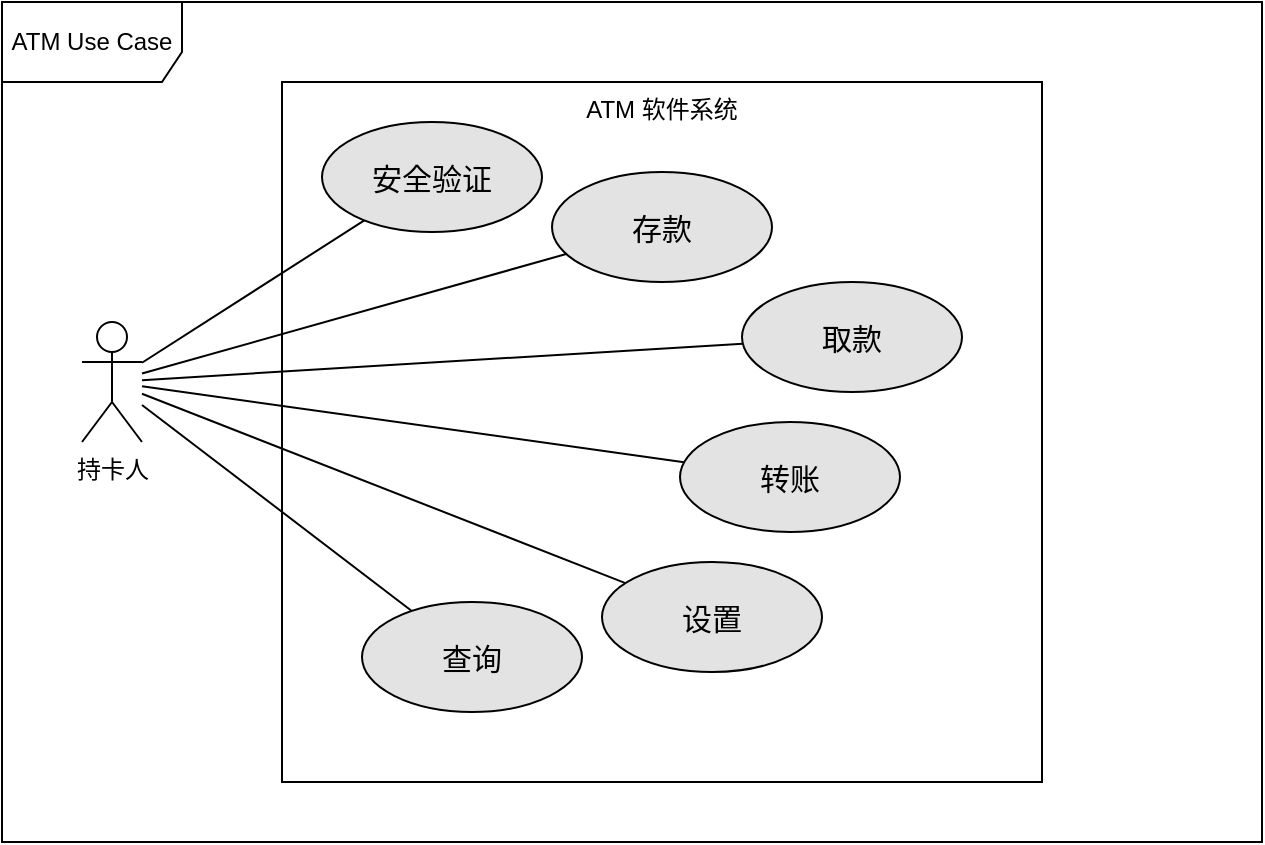 <mxfile version="24.5.4" type="github" pages="4">
  <diagram id="_tscBDmkcDxSYHEMuUUn" name="用例图">
    <mxGraphModel dx="683" dy="405" grid="1" gridSize="10" guides="1" tooltips="1" connect="1" arrows="1" fold="1" page="1" pageScale="1" pageWidth="827" pageHeight="1169" background="#ffffff" math="0" shadow="0">
      <root>
        <mxCell id="0" />
        <mxCell id="1" parent="0" />
        <mxCell id="_fDkVU81IbNHXYLJN514-9" value="ATM 软件系统" style="rounded=0;whiteSpace=wrap;html=1;verticalAlign=top;" parent="1" vertex="1">
          <mxGeometry x="160" y="50" width="380" height="350" as="geometry" />
        </mxCell>
        <mxCell id="_fDkVU81IbNHXYLJN514-17" value="" style="rounded=0;orthogonalLoop=1;jettySize=auto;html=1;endArrow=none;endFill=0;" parent="1" source="_fDkVU81IbNHXYLJN514-2" target="_fDkVU81IbNHXYLJN514-12" edge="1">
          <mxGeometry relative="1" as="geometry" />
        </mxCell>
        <mxCell id="_fDkVU81IbNHXYLJN514-18" value="" style="edgeStyle=none;rounded=0;orthogonalLoop=1;jettySize=auto;html=1;strokeColor=default;align=center;verticalAlign=middle;fontFamily=Helvetica;fontSize=11;fontColor=default;labelBackgroundColor=default;endArrow=none;endFill=0;" parent="1" source="_fDkVU81IbNHXYLJN514-2" target="_fDkVU81IbNHXYLJN514-10" edge="1">
          <mxGeometry relative="1" as="geometry" />
        </mxCell>
        <mxCell id="_fDkVU81IbNHXYLJN514-19" value="" style="edgeStyle=none;rounded=0;orthogonalLoop=1;jettySize=auto;html=1;strokeColor=default;align=center;verticalAlign=middle;fontFamily=Helvetica;fontSize=11;fontColor=default;labelBackgroundColor=default;endArrow=none;endFill=0;" parent="1" source="_fDkVU81IbNHXYLJN514-2" target="_fDkVU81IbNHXYLJN514-14" edge="1">
          <mxGeometry relative="1" as="geometry" />
        </mxCell>
        <mxCell id="_fDkVU81IbNHXYLJN514-21" value="" style="edgeStyle=none;rounded=0;orthogonalLoop=1;jettySize=auto;html=1;strokeColor=default;align=center;verticalAlign=middle;fontFamily=Helvetica;fontSize=11;fontColor=default;labelBackgroundColor=default;endArrow=none;endFill=0;" parent="1" source="_fDkVU81IbNHXYLJN514-2" target="_fDkVU81IbNHXYLJN514-11" edge="1">
          <mxGeometry relative="1" as="geometry" />
        </mxCell>
        <mxCell id="_fDkVU81IbNHXYLJN514-22" value="" style="edgeStyle=none;rounded=0;orthogonalLoop=1;jettySize=auto;html=1;strokeColor=default;align=center;verticalAlign=middle;fontFamily=Helvetica;fontSize=11;fontColor=default;labelBackgroundColor=default;endArrow=none;endFill=0;" parent="1" source="_fDkVU81IbNHXYLJN514-2" target="_fDkVU81IbNHXYLJN514-13" edge="1">
          <mxGeometry relative="1" as="geometry" />
        </mxCell>
        <mxCell id="_fDkVU81IbNHXYLJN514-23" value="" style="edgeStyle=none;rounded=0;orthogonalLoop=1;jettySize=auto;html=1;strokeColor=default;align=center;verticalAlign=middle;fontFamily=Helvetica;fontSize=11;fontColor=default;labelBackgroundColor=default;endArrow=none;endFill=0;" parent="1" source="_fDkVU81IbNHXYLJN514-2" target="_fDkVU81IbNHXYLJN514-15" edge="1">
          <mxGeometry relative="1" as="geometry" />
        </mxCell>
        <mxCell id="_fDkVU81IbNHXYLJN514-2" value="持卡人" style="shape=umlActor;verticalLabelPosition=bottom;verticalAlign=top;html=1;" parent="1" vertex="1">
          <mxGeometry x="60" y="170" width="30" height="60" as="geometry" />
        </mxCell>
        <mxCell id="_fDkVU81IbNHXYLJN514-5" value="ATM Use Case" style="shape=umlFrame;whiteSpace=wrap;html=1;pointerEvents=0;width=90;height=40;" parent="1" vertex="1">
          <mxGeometry x="20" y="10" width="630" height="420" as="geometry" />
        </mxCell>
        <mxCell id="_fDkVU81IbNHXYLJN514-11" value="&lt;font style=&quot;font-size: 15px;&quot;&gt;取款&lt;/font&gt;" style="ellipse;whiteSpace=wrap;html=1;fillColor=#E3E3E3;" parent="1" vertex="1">
          <mxGeometry x="390" y="150" width="110" height="55" as="geometry" />
        </mxCell>
        <mxCell id="_fDkVU81IbNHXYLJN514-12" value="&lt;font style=&quot;font-size: 15px;&quot;&gt;安全验证&lt;/font&gt;" style="ellipse;whiteSpace=wrap;html=1;fillColor=#E3E3E3;" parent="1" vertex="1">
          <mxGeometry x="180" y="70" width="110" height="55" as="geometry" />
        </mxCell>
        <mxCell id="_fDkVU81IbNHXYLJN514-13" value="&lt;font style=&quot;font-size: 15px;&quot;&gt;查询&lt;/font&gt;&lt;span style=&quot;color: rgba(0, 0, 0, 0); font-family: monospace; font-size: 0px; text-align: start; text-wrap: nowrap;&quot;&gt;%3CmxGraphModel%3E%3Croot%3E%3CmxCell%20id%3D%220%22%2F%3E%3CmxCell%20id%3D%221%22%20parent%3D%220%22%2F%3E%3CmxCell%20id%3D%222%22%20value%3D%22%26lt%3Bfont%20style%3D%26quot%3Bfont-size%3A%2015px%3B%26quot%3B%26gt%3B%E5%AE%89%E5%85%A8%E9%AA%8C%E8%AF%81%26lt%3B%2Ffont%26gt%3B%22%20style%3D%22ellipse%3BwhiteSpace%3Dwrap%3Bhtml%3D1%3B%22%20vertex%3D%221%22%20parent%3D%221%22%3E%3CmxGeometry%20x%3D%22210%22%20y%3D%22165%22%20width%3D%22110%22%20height%3D%2255%22%20as%3D%22geometry%22%2F%3E%3C%2FmxCell%3E%3C%2Froot%3E%3C%2FmxGraphModel%3E&lt;/span&gt;" style="ellipse;whiteSpace=wrap;html=1;fillColor=#E3E3E3;" parent="1" vertex="1">
          <mxGeometry x="200" y="310" width="110" height="55" as="geometry" />
        </mxCell>
        <mxCell id="_fDkVU81IbNHXYLJN514-14" value="&lt;span style=&quot;font-size: 15px;&quot;&gt;设置&lt;/span&gt;" style="ellipse;whiteSpace=wrap;html=1;fillColor=#E3E3E3;" parent="1" vertex="1">
          <mxGeometry x="320" y="290" width="110" height="55" as="geometry" />
        </mxCell>
        <mxCell id="_fDkVU81IbNHXYLJN514-15" value="&lt;span style=&quot;font-size: 15px;&quot;&gt;转账&lt;/span&gt;" style="ellipse;whiteSpace=wrap;html=1;fillColor=#E3E3E3;" parent="1" vertex="1">
          <mxGeometry x="359" y="220" width="110" height="55" as="geometry" />
        </mxCell>
        <mxCell id="_fDkVU81IbNHXYLJN514-10" value="&lt;font style=&quot;font-size: 15px;&quot;&gt;存款&lt;/font&gt;" style="ellipse;whiteSpace=wrap;html=1;fillColor=#E3E3E3;" parent="1" vertex="1">
          <mxGeometry x="295" y="95" width="110" height="55" as="geometry" />
        </mxCell>
      </root>
    </mxGraphModel>
  </diagram>
  <diagram id="cdfrZwTHyTWOTEycZxcs" name="概念类图">
    <mxGraphModel dx="881" dy="579" grid="1" gridSize="10" guides="1" tooltips="1" connect="1" arrows="1" fold="1" page="1" pageScale="1" pageWidth="1169" pageHeight="827" math="0" shadow="0">
      <root>
        <mxCell id="0" />
        <mxCell id="1" parent="0" />
        <mxCell id="6HNrtZYS89bKuHcl_wtk-3" value="&lt;p style=&quot;margin: 4px 0px 0px; text-decoration: underline;&quot;&gt;&lt;b&gt;ATM机&lt;/b&gt;&lt;/p&gt;&lt;hr size=&quot;1&quot; style=&quot;text-align: left; border-style: solid;&quot;&gt;&lt;p style=&quot;margin: 0px 0px 0px 8px;&quot;&gt;现金储备&lt;br&gt;&lt;/p&gt;" style="verticalAlign=top;align=center;overflow=fill;html=1;whiteSpace=wrap;fontFamily=Helvetica;fontSize=11;fontColor=default;labelBackgroundColor=default;" parent="1" vertex="1">
          <mxGeometry x="540" y="450" width="90" height="50" as="geometry" />
        </mxCell>
        <mxCell id="iE-vTMNz11IkSs5qEqaC-40" value="" style="edgeStyle=orthogonalEdgeStyle;rounded=0;orthogonalLoop=1;jettySize=auto;html=1;strokeColor=default;align=center;verticalAlign=middle;fontFamily=Helvetica;fontSize=11;fontColor=default;labelBackgroundColor=default;endArrow=none;endFill=0;" parent="1" source="6HNrtZYS89bKuHcl_wtk-4" target="6HNrtZYS89bKuHcl_wtk-3" edge="1">
          <mxGeometry relative="1" as="geometry">
            <mxPoint x="810.0" y="75" as="sourcePoint" />
            <mxPoint x="1320" y="50" as="targetPoint" />
            <Array as="points">
              <mxPoint x="585" y="100" />
              <mxPoint x="930" y="100" />
              <mxPoint x="930" y="520" />
              <mxPoint x="585" y="520" />
            </Array>
          </mxGeometry>
        </mxCell>
        <mxCell id="iE-vTMNz11IkSs5qEqaC-41" value="放入，并被验证" style="edgeLabel;html=1;align=center;verticalAlign=middle;resizable=0;points=[];fontFamily=Helvetica;fontSize=11;fontColor=default;labelBackgroundColor=default;" parent="iE-vTMNz11IkSs5qEqaC-40" vertex="1" connectable="0">
          <mxGeometry x="-0.045" relative="1" as="geometry">
            <mxPoint x="13" as="offset" />
          </mxGeometry>
        </mxCell>
        <mxCell id="iE-vTMNz11IkSs5qEqaC-42" value="1" style="edgeLabel;html=1;align=center;verticalAlign=middle;resizable=0;points=[];fontFamily=Helvetica;fontSize=11;fontColor=default;labelBackgroundColor=default;" parent="iE-vTMNz11IkSs5qEqaC-40" vertex="1" connectable="0">
          <mxGeometry x="0.96" y="-2" relative="1" as="geometry">
            <mxPoint as="offset" />
          </mxGeometry>
        </mxCell>
        <mxCell id="iE-vTMNz11IkSs5qEqaC-43" value="0...1" style="edgeLabel;html=1;align=center;verticalAlign=middle;resizable=0;points=[];fontFamily=Helvetica;fontSize=11;fontColor=default;labelBackgroundColor=default;" parent="iE-vTMNz11IkSs5qEqaC-40" vertex="1" connectable="0">
          <mxGeometry x="-0.957" y="-1" relative="1" as="geometry">
            <mxPoint x="-4" as="offset" />
          </mxGeometry>
        </mxCell>
        <mxCell id="6HNrtZYS89bKuHcl_wtk-4" value="&lt;p style=&quot;margin: 4px 0px 0px; text-decoration: underline;&quot;&gt;&lt;b&gt;银行卡&lt;/b&gt;&lt;/p&gt;&lt;hr size=&quot;1&quot; style=&quot;text-align: left; border-style: solid;&quot;&gt;&lt;p style=&quot;margin: 0px 0px 0px 8px;&quot;&gt;账号&amp;nbsp;&amp;nbsp;&lt;/p&gt;&lt;p style=&quot;margin: 0px 0px 0px 8px;&quot;&gt;&lt;span style=&quot;&quot;&gt;余额&amp;nbsp;&amp;nbsp;&lt;/span&gt;&lt;/p&gt;&lt;p style=&quot;margin: 0px 0px 0px 8px;&quot;&gt;&lt;span style=&quot;&quot;&gt;密码&amp;nbsp;&amp;nbsp;&lt;/span&gt;&lt;/p&gt;&lt;p style=&quot;margin: 0px 0px 0px 8px;&quot;&gt;&lt;span style=&quot;&quot;&gt;取款额度&amp;nbsp;&amp;nbsp;&lt;br&gt;&lt;/span&gt;&lt;/p&gt;&lt;p style=&quot;margin: 0px 0px 0px 8px;&quot;&gt;&lt;span style=&quot;&quot;&gt;转账额度&amp;nbsp;&amp;nbsp;&lt;/span&gt;&lt;/p&gt;" style="verticalAlign=top;align=center;overflow=fill;html=1;whiteSpace=wrap;fontFamily=Helvetica;fontSize=11;fontColor=default;labelBackgroundColor=default;" parent="1" vertex="1">
          <mxGeometry x="540" y="125" width="90" height="100" as="geometry" />
        </mxCell>
        <mxCell id="iE-vTMNz11IkSs5qEqaC-9" value="" style="edgeStyle=orthogonalEdgeStyle;rounded=0;orthogonalLoop=1;jettySize=auto;html=1;strokeColor=default;align=center;verticalAlign=middle;fontFamily=Helvetica;fontSize=11;fontColor=default;labelBackgroundColor=default;endArrow=none;endFill=0;" parent="1" source="6HNrtZYS89bKuHcl_wtk-4" target="iE-vTMNz11IkSs5qEqaC-17" edge="1">
          <mxGeometry relative="1" as="geometry">
            <mxPoint x="864" y="355" as="sourcePoint" />
            <Array as="points">
              <mxPoint x="840" y="160" />
            </Array>
          </mxGeometry>
        </mxCell>
        <mxCell id="iE-vTMNz11IkSs5qEqaC-10" value="被...更新" style="edgeLabel;html=1;align=center;verticalAlign=middle;resizable=0;points=[];fontFamily=Helvetica;fontSize=11;fontColor=default;labelBackgroundColor=default;" parent="iE-vTMNz11IkSs5qEqaC-9" vertex="1" connectable="0">
          <mxGeometry x="-0.142" y="1" relative="1" as="geometry">
            <mxPoint x="-2" y="6" as="offset" />
          </mxGeometry>
        </mxCell>
        <mxCell id="iE-vTMNz11IkSs5qEqaC-11" value="&lt;font style=&quot;font-size: 18px;&quot;&gt;*&lt;/font&gt;" style="edgeLabel;html=1;align=center;verticalAlign=middle;resizable=0;points=[];fontFamily=Helvetica;fontSize=11;fontColor=default;labelBackgroundColor=default;" parent="iE-vTMNz11IkSs5qEqaC-9" vertex="1" connectable="0">
          <mxGeometry x="0.809" y="-1" relative="1" as="geometry">
            <mxPoint y="1" as="offset" />
          </mxGeometry>
        </mxCell>
        <mxCell id="iE-vTMNz11IkSs5qEqaC-12" value="1" style="edgeLabel;html=1;align=center;verticalAlign=middle;resizable=0;points=[];fontFamily=Helvetica;fontSize=11;fontColor=default;labelBackgroundColor=default;" parent="iE-vTMNz11IkSs5qEqaC-9" vertex="1" connectable="0">
          <mxGeometry x="-0.712" relative="1" as="geometry">
            <mxPoint x="1" as="offset" />
          </mxGeometry>
        </mxCell>
        <mxCell id="iE-vTMNz11IkSs5qEqaC-13" value="" style="edgeStyle=orthogonalEdgeStyle;rounded=0;orthogonalLoop=1;jettySize=auto;html=1;strokeColor=default;align=center;verticalAlign=middle;fontFamily=Helvetica;fontSize=11;fontColor=default;labelBackgroundColor=default;endArrow=none;endFill=0;" parent="1" source="6HNrtZYS89bKuHcl_wtk-3" target="iE-vTMNz11IkSs5qEqaC-17" edge="1">
          <mxGeometry relative="1" as="geometry">
            <mxPoint x="606" y="370" as="sourcePoint" />
            <Array as="points">
              <mxPoint x="840" y="490" />
            </Array>
          </mxGeometry>
        </mxCell>
        <mxCell id="iE-vTMNz11IkSs5qEqaC-14" value="被...发起、参与，更新" style="edgeLabel;html=1;align=center;verticalAlign=middle;resizable=0;points=[];fontFamily=Helvetica;fontSize=11;fontColor=default;labelBackgroundColor=default;" parent="iE-vTMNz11IkSs5qEqaC-13" vertex="1" connectable="0">
          <mxGeometry x="-0.166" relative="1" as="geometry">
            <mxPoint x="56" y="-40" as="offset" />
          </mxGeometry>
        </mxCell>
        <mxCell id="iE-vTMNz11IkSs5qEqaC-15" value="1" style="edgeLabel;html=1;align=center;verticalAlign=middle;resizable=0;points=[];fontFamily=Helvetica;fontSize=11;fontColor=default;labelBackgroundColor=default;" parent="iE-vTMNz11IkSs5qEqaC-13" vertex="1" connectable="0">
          <mxGeometry x="-0.814" y="3" relative="1" as="geometry">
            <mxPoint as="offset" />
          </mxGeometry>
        </mxCell>
        <mxCell id="iE-vTMNz11IkSs5qEqaC-16" value="&lt;font style=&quot;font-size: 18px;&quot;&gt;*&lt;/font&gt;" style="edgeLabel;html=1;align=center;verticalAlign=middle;resizable=0;points=[];fontFamily=Helvetica;fontSize=11;fontColor=default;labelBackgroundColor=default;" parent="iE-vTMNz11IkSs5qEqaC-13" vertex="1" connectable="0">
          <mxGeometry x="0.754" y="-2" relative="1" as="geometry">
            <mxPoint as="offset" />
          </mxGeometry>
        </mxCell>
        <mxCell id="iE-vTMNz11IkSs5qEqaC-17" value="&lt;p style=&quot;text-decoration-line: underline; margin: 4px 0px 0px;&quot;&gt;&lt;b&gt;存款操作&lt;/b&gt;&lt;/p&gt;&lt;hr style=&quot;text-align: left; border-style: solid;&quot; size=&quot;1&quot;&gt;&lt;p style=&quot;margin: 0px 0px 0px 8px;&quot;&gt;金额&amp;nbsp;&amp;nbsp;&lt;/p&gt;" style="verticalAlign=top;align=center;overflow=fill;html=1;whiteSpace=wrap;fontFamily=Helvetica;fontSize=11;fontColor=default;labelBackgroundColor=default;" parent="1" vertex="1">
          <mxGeometry x="800" y="280" width="90" height="50" as="geometry" />
        </mxCell>
        <mxCell id="iE-vTMNz11IkSs5qEqaC-19" value="" style="rounded=0;orthogonalLoop=1;jettySize=auto;html=1;strokeColor=default;align=center;verticalAlign=middle;fontFamily=Helvetica;fontSize=11;fontColor=default;labelBackgroundColor=default;endArrow=none;endFill=0;elbow=vertical;edgeStyle=orthogonalEdgeStyle;" parent="1" source="6HNrtZYS89bKuHcl_wtk-4" target="iE-vTMNz11IkSs5qEqaC-27" edge="1">
          <mxGeometry relative="1" as="geometry">
            <mxPoint x="864" y="365" as="sourcePoint" />
            <Array as="points">
              <mxPoint x="715" y="200" />
            </Array>
          </mxGeometry>
        </mxCell>
        <mxCell id="iE-vTMNz11IkSs5qEqaC-20" value="被...更新" style="edgeLabel;html=1;align=center;verticalAlign=middle;resizable=0;points=[];fontFamily=Helvetica;fontSize=11;fontColor=default;labelBackgroundColor=default;" parent="iE-vTMNz11IkSs5qEqaC-19" vertex="1" connectable="0">
          <mxGeometry x="-0.142" y="1" relative="1" as="geometry">
            <mxPoint as="offset" />
          </mxGeometry>
        </mxCell>
        <mxCell id="iE-vTMNz11IkSs5qEqaC-21" value="&lt;font style=&quot;font-size: 18px;&quot;&gt;*&lt;/font&gt;" style="edgeLabel;html=1;align=center;verticalAlign=middle;resizable=0;points=[];fontFamily=Helvetica;fontSize=11;fontColor=default;labelBackgroundColor=default;" parent="iE-vTMNz11IkSs5qEqaC-19" vertex="1" connectable="0">
          <mxGeometry x="0.809" y="-1" relative="1" as="geometry">
            <mxPoint x="6" y="1" as="offset" />
          </mxGeometry>
        </mxCell>
        <mxCell id="iE-vTMNz11IkSs5qEqaC-22" value="1" style="edgeLabel;html=1;align=center;verticalAlign=middle;resizable=0;points=[];fontFamily=Helvetica;fontSize=11;fontColor=default;labelBackgroundColor=default;" parent="iE-vTMNz11IkSs5qEqaC-19" vertex="1" connectable="0">
          <mxGeometry x="-0.712" relative="1" as="geometry">
            <mxPoint x="1" as="offset" />
          </mxGeometry>
        </mxCell>
        <mxCell id="iE-vTMNz11IkSs5qEqaC-23" value="" style="rounded=0;orthogonalLoop=1;jettySize=auto;html=1;strokeColor=default;align=center;verticalAlign=middle;fontFamily=Helvetica;fontSize=11;fontColor=default;labelBackgroundColor=default;endArrow=none;endFill=0;edgeStyle=orthogonalEdgeStyle;" parent="1" source="6HNrtZYS89bKuHcl_wtk-3" target="iE-vTMNz11IkSs5qEqaC-27" edge="1">
          <mxGeometry relative="1" as="geometry">
            <mxPoint x="606" y="380" as="sourcePoint" />
            <Array as="points">
              <mxPoint x="715" y="460" />
            </Array>
          </mxGeometry>
        </mxCell>
        <mxCell id="iE-vTMNz11IkSs5qEqaC-24" value="被...发起、参与，更新" style="edgeLabel;html=1;align=center;verticalAlign=middle;resizable=0;points=[];fontFamily=Helvetica;fontSize=11;fontColor=default;labelBackgroundColor=default;" parent="iE-vTMNz11IkSs5qEqaC-23" vertex="1" connectable="0">
          <mxGeometry x="-0.166" relative="1" as="geometry">
            <mxPoint x="5" y="-30" as="offset" />
          </mxGeometry>
        </mxCell>
        <mxCell id="iE-vTMNz11IkSs5qEqaC-25" value="1" style="edgeLabel;html=1;align=center;verticalAlign=middle;resizable=0;points=[];fontFamily=Helvetica;fontSize=11;fontColor=default;labelBackgroundColor=default;" parent="iE-vTMNz11IkSs5qEqaC-23" vertex="1" connectable="0">
          <mxGeometry x="-0.814" y="3" relative="1" as="geometry">
            <mxPoint as="offset" />
          </mxGeometry>
        </mxCell>
        <mxCell id="iE-vTMNz11IkSs5qEqaC-26" value="&lt;font style=&quot;font-size: 18px;&quot;&gt;*&lt;/font&gt;" style="edgeLabel;html=1;align=center;verticalAlign=middle;resizable=0;points=[];fontFamily=Helvetica;fontSize=11;fontColor=default;labelBackgroundColor=default;" parent="iE-vTMNz11IkSs5qEqaC-23" vertex="1" connectable="0">
          <mxGeometry x="0.754" y="-2" relative="1" as="geometry">
            <mxPoint x="3" y="-17" as="offset" />
          </mxGeometry>
        </mxCell>
        <mxCell id="iE-vTMNz11IkSs5qEqaC-27" value="&lt;p style=&quot;text-decoration-line: underline; margin: 4px 0px 0px;&quot;&gt;&lt;b&gt;取款&lt;/b&gt;&lt;b&gt;操作&lt;br&gt;&lt;/b&gt;&lt;/p&gt;&lt;hr style=&quot;text-align: left; border-style: solid;&quot; size=&quot;1&quot;&gt;&lt;p style=&quot;margin: 0px 0px 0px 8px;&quot;&gt;金额&amp;nbsp;&amp;nbsp;&lt;/p&gt;" style="verticalAlign=top;align=center;overflow=fill;html=1;whiteSpace=wrap;fontFamily=Helvetica;fontSize=11;fontColor=default;labelBackgroundColor=default;" parent="1" vertex="1">
          <mxGeometry x="670" y="280" width="90" height="50" as="geometry" />
        </mxCell>
        <mxCell id="iE-vTMNz11IkSs5qEqaC-30" value="" style="rounded=0;orthogonalLoop=1;jettySize=auto;html=1;strokeColor=default;align=center;verticalAlign=middle;fontFamily=Helvetica;fontSize=11;fontColor=default;labelBackgroundColor=default;endArrow=none;endFill=0;edgeStyle=orthogonalEdgeStyle;" parent="1" source="6HNrtZYS89bKuHcl_wtk-4" target="iE-vTMNz11IkSs5qEqaC-38" edge="1">
          <mxGeometry relative="1" as="geometry">
            <mxPoint x="864" y="425" as="sourcePoint" />
            <Array as="points">
              <mxPoint x="475" y="200" />
            </Array>
          </mxGeometry>
        </mxCell>
        <mxCell id="iE-vTMNz11IkSs5qEqaC-32" value="&lt;font style=&quot;font-size: 18px;&quot;&gt;*&lt;/font&gt;" style="edgeLabel;html=1;align=center;verticalAlign=middle;resizable=0;points=[];fontFamily=Helvetica;fontSize=11;fontColor=default;labelBackgroundColor=default;" parent="iE-vTMNz11IkSs5qEqaC-30" vertex="1" connectable="0">
          <mxGeometry x="0.809" y="-1" relative="1" as="geometry">
            <mxPoint x="-4" y="5" as="offset" />
          </mxGeometry>
        </mxCell>
        <mxCell id="iE-vTMNz11IkSs5qEqaC-31" value="被...更新" style="edgeLabel;html=1;align=center;verticalAlign=middle;resizable=0;points=[];fontFamily=Helvetica;fontSize=11;fontColor=default;labelBackgroundColor=default;" parent="iE-vTMNz11IkSs5qEqaC-30" vertex="1" connectable="0">
          <mxGeometry x="-0.142" y="1" relative="1" as="geometry">
            <mxPoint x="11" y="-1" as="offset" />
          </mxGeometry>
        </mxCell>
        <mxCell id="iE-vTMNz11IkSs5qEqaC-33" value="2" style="edgeLabel;html=1;align=center;verticalAlign=middle;resizable=0;points=[];fontFamily=Helvetica;fontSize=11;fontColor=default;labelBackgroundColor=default;" parent="iE-vTMNz11IkSs5qEqaC-30" vertex="1" connectable="0">
          <mxGeometry x="-0.712" relative="1" as="geometry">
            <mxPoint x="1" as="offset" />
          </mxGeometry>
        </mxCell>
        <mxCell id="iE-vTMNz11IkSs5qEqaC-38" value="&lt;p style=&quot;text-decoration-line: underline; margin: 4px 0px 0px;&quot;&gt;&lt;b&gt;转账&lt;/b&gt;&lt;b&gt;操作&lt;/b&gt;&lt;/p&gt;&lt;hr style=&quot;text-align: left; border-style: solid;&quot; size=&quot;1&quot;&gt;&lt;p style=&quot;margin: 0px 0px 0px 8px;&quot;&gt;金额&amp;nbsp;&amp;nbsp;&lt;/p&gt;" style="verticalAlign=top;align=center;overflow=fill;html=1;whiteSpace=wrap;fontFamily=Helvetica;fontSize=11;fontColor=default;labelBackgroundColor=default;" parent="1" vertex="1">
          <mxGeometry x="430" y="280" width="90" height="50" as="geometry" />
        </mxCell>
        <mxCell id="iE-vTMNz11IkSs5qEqaC-66" value="" style="edgeStyle=orthogonalEdgeStyle;rounded=0;orthogonalLoop=1;jettySize=auto;html=1;strokeColor=default;align=center;verticalAlign=middle;fontFamily=Helvetica;fontSize=11;fontColor=default;labelBackgroundColor=default;endArrow=none;endFill=0;" parent="1" source="iE-vTMNz11IkSs5qEqaC-64" target="6HNrtZYS89bKuHcl_wtk-4" edge="1">
          <mxGeometry relative="1" as="geometry">
            <Array as="points">
              <mxPoint x="350" y="160" />
            </Array>
          </mxGeometry>
        </mxCell>
        <mxCell id="iE-vTMNz11IkSs5qEqaC-83" value="1" style="edgeLabel;html=1;align=center;verticalAlign=middle;resizable=0;points=[];fontFamily=Helvetica;fontSize=11;fontColor=default;labelBackgroundColor=default;" parent="iE-vTMNz11IkSs5qEqaC-66" vertex="1" connectable="0">
          <mxGeometry x="0.581" y="-1" relative="1" as="geometry">
            <mxPoint x="-4" as="offset" />
          </mxGeometry>
        </mxCell>
        <mxCell id="iE-vTMNz11IkSs5qEqaC-84" value="&lt;font style=&quot;font-size: 18px;&quot;&gt;*&lt;/font&gt;" style="edgeLabel;html=1;align=center;verticalAlign=middle;resizable=0;points=[];fontFamily=Helvetica;fontSize=11;fontColor=default;labelBackgroundColor=default;" parent="iE-vTMNz11IkSs5qEqaC-66" vertex="1" connectable="0">
          <mxGeometry x="-0.689" relative="1" as="geometry">
            <mxPoint x="9" y="3" as="offset" />
          </mxGeometry>
        </mxCell>
        <mxCell id="iE-vTMNz11IkSs5qEqaC-69" value="被...更新" style="edgeLabel;html=1;align=center;verticalAlign=middle;resizable=0;points=[];fontFamily=Helvetica;fontSize=11;fontColor=default;labelBackgroundColor=default;" parent="iE-vTMNz11IkSs5qEqaC-66" vertex="1" connectable="0">
          <mxGeometry x="-0.073" relative="1" as="geometry">
            <mxPoint y="2" as="offset" />
          </mxGeometry>
        </mxCell>
        <mxCell id="iE-vTMNz11IkSs5qEqaC-64" value="&lt;p style=&quot;text-decoration-line: underline; margin: 4px 0px 0px;&quot;&gt;&lt;b&gt;设置&lt;/b&gt;&lt;b&gt;操作&lt;/b&gt;&lt;/p&gt;&lt;hr style=&quot;text-align: left; border-style: solid;&quot; size=&quot;1&quot;&gt;&lt;p style=&quot;margin: 0px 0px 0px 8px;&quot;&gt;被更改的属性名&amp;nbsp;&amp;nbsp;&lt;/p&gt;&lt;p style=&quot;margin: 0px 0px 0px 8px;&quot;&gt;输入的属性值&amp;nbsp;&amp;nbsp;&lt;/p&gt;" style="verticalAlign=top;align=center;overflow=fill;html=1;whiteSpace=wrap;fontFamily=Helvetica;fontSize=11;fontColor=default;labelBackgroundColor=default;" parent="1" vertex="1">
          <mxGeometry x="300" y="275" width="95" height="60" as="geometry" />
        </mxCell>
        <mxCell id="iE-vTMNz11IkSs5qEqaC-86" value="" style="edgeStyle=none;rounded=0;orthogonalLoop=1;jettySize=auto;html=1;strokeColor=default;align=center;verticalAlign=middle;fontFamily=Helvetica;fontSize=11;fontColor=default;labelBackgroundColor=default;endArrow=none;endFill=0;" parent="1" source="iE-vTMNz11IkSs5qEqaC-85" target="6HNrtZYS89bKuHcl_wtk-4" edge="1">
          <mxGeometry relative="1" as="geometry" />
        </mxCell>
        <mxCell id="iE-vTMNz11IkSs5qEqaC-87" value="参与" style="edgeLabel;html=1;align=center;verticalAlign=middle;resizable=0;points=[];fontFamily=Helvetica;fontSize=11;fontColor=default;labelBackgroundColor=default;" parent="iE-vTMNz11IkSs5qEqaC-86" vertex="1" connectable="0">
          <mxGeometry x="-0.051" y="2" relative="1" as="geometry">
            <mxPoint y="-4" as="offset" />
          </mxGeometry>
        </mxCell>
        <mxCell id="iE-vTMNz11IkSs5qEqaC-88" value="&lt;font style=&quot;font-size: 18px;&quot;&gt;*&lt;/font&gt;" style="edgeLabel;html=1;align=center;verticalAlign=middle;resizable=0;points=[];fontFamily=Helvetica;fontSize=11;fontColor=default;labelBackgroundColor=default;" parent="iE-vTMNz11IkSs5qEqaC-86" vertex="1" connectable="0">
          <mxGeometry x="-0.739" y="1" relative="1" as="geometry">
            <mxPoint x="6" as="offset" />
          </mxGeometry>
        </mxCell>
        <mxCell id="iE-vTMNz11IkSs5qEqaC-89" value="1" style="edgeLabel;html=1;align=center;verticalAlign=middle;resizable=0;points=[];fontFamily=Helvetica;fontSize=11;fontColor=default;labelBackgroundColor=default;" parent="iE-vTMNz11IkSs5qEqaC-86" vertex="1" connectable="0">
          <mxGeometry x="0.683" relative="1" as="geometry">
            <mxPoint x="5" y="-4" as="offset" />
          </mxGeometry>
        </mxCell>
        <mxCell id="iE-vTMNz11IkSs5qEqaC-85" value="&lt;p style=&quot;text-decoration-line: underline; margin: 4px 0px 0px;&quot;&gt;&lt;b&gt;查询操作&lt;/b&gt;&lt;/p&gt;&lt;hr style=&quot;text-align: left; border-style: solid;&quot; size=&quot;1&quot;&gt;&lt;p style=&quot;margin: 0px 0px 0px 8px;&quot;&gt;&amp;nbsp;&lt;/p&gt;" style="verticalAlign=top;align=center;overflow=fill;html=1;whiteSpace=wrap;fontFamily=Helvetica;fontSize=11;fontColor=default;labelBackgroundColor=default;" parent="1" vertex="1">
          <mxGeometry x="540" y="290" width="90" height="30" as="geometry" />
        </mxCell>
        <mxCell id="iE-vTMNz11IkSs5qEqaC-91" value="" style="edgeStyle=none;rounded=0;orthogonalLoop=1;jettySize=auto;html=1;strokeColor=default;align=center;verticalAlign=middle;fontFamily=Helvetica;fontSize=11;fontColor=default;labelBackgroundColor=default;endArrow=none;endFill=0;" parent="1" source="6HNrtZYS89bKuHcl_wtk-3" target="iE-vTMNz11IkSs5qEqaC-85" edge="1">
          <mxGeometry relative="1" as="geometry">
            <mxPoint x="650" y="464" as="sourcePoint" />
            <mxPoint x="940" y="326" as="targetPoint" />
          </mxGeometry>
        </mxCell>
        <mxCell id="iE-vTMNz11IkSs5qEqaC-92" value="被...发起" style="edgeLabel;html=1;align=center;verticalAlign=middle;resizable=0;points=[];fontFamily=Helvetica;fontSize=11;fontColor=default;labelBackgroundColor=default;" parent="iE-vTMNz11IkSs5qEqaC-91" vertex="1" connectable="0">
          <mxGeometry x="-0.166" relative="1" as="geometry">
            <mxPoint x="2" y="-5" as="offset" />
          </mxGeometry>
        </mxCell>
        <mxCell id="iE-vTMNz11IkSs5qEqaC-93" value="1" style="edgeLabel;html=1;align=center;verticalAlign=middle;resizable=0;points=[];fontFamily=Helvetica;fontSize=11;fontColor=default;labelBackgroundColor=default;" parent="iE-vTMNz11IkSs5qEqaC-91" vertex="1" connectable="0">
          <mxGeometry x="-0.814" y="3" relative="1" as="geometry">
            <mxPoint as="offset" />
          </mxGeometry>
        </mxCell>
        <mxCell id="iE-vTMNz11IkSs5qEqaC-94" value="&lt;font style=&quot;font-size: 18px;&quot;&gt;*&lt;/font&gt;" style="edgeLabel;html=1;align=center;verticalAlign=middle;resizable=0;points=[];fontFamily=Helvetica;fontSize=11;fontColor=default;labelBackgroundColor=default;" parent="iE-vTMNz11IkSs5qEqaC-91" vertex="1" connectable="0">
          <mxGeometry x="0.754" y="-2" relative="1" as="geometry">
            <mxPoint as="offset" />
          </mxGeometry>
        </mxCell>
        <mxCell id="iE-vTMNz11IkSs5qEqaC-95" value="" style="edgeStyle=orthogonalEdgeStyle;rounded=0;orthogonalLoop=1;jettySize=auto;html=1;strokeColor=default;align=center;verticalAlign=middle;fontFamily=Helvetica;fontSize=11;fontColor=default;labelBackgroundColor=default;endArrow=none;endFill=0;" parent="1" source="6HNrtZYS89bKuHcl_wtk-3" target="iE-vTMNz11IkSs5qEqaC-64" edge="1">
          <mxGeometry relative="1" as="geometry">
            <mxPoint x="604" y="460" as="sourcePoint" />
            <mxPoint x="596" y="330" as="targetPoint" />
            <Array as="points">
              <mxPoint x="350" y="490" />
            </Array>
          </mxGeometry>
        </mxCell>
        <mxCell id="iE-vTMNz11IkSs5qEqaC-96" value="被...发起" style="edgeLabel;html=1;align=center;verticalAlign=middle;resizable=0;points=[];fontFamily=Helvetica;fontSize=11;fontColor=default;labelBackgroundColor=default;" parent="iE-vTMNz11IkSs5qEqaC-95" vertex="1" connectable="0">
          <mxGeometry x="-0.166" relative="1" as="geometry">
            <mxPoint x="2" y="-5" as="offset" />
          </mxGeometry>
        </mxCell>
        <mxCell id="iE-vTMNz11IkSs5qEqaC-97" value="1" style="edgeLabel;html=1;align=center;verticalAlign=middle;resizable=0;points=[];fontFamily=Helvetica;fontSize=11;fontColor=default;labelBackgroundColor=default;" parent="iE-vTMNz11IkSs5qEqaC-95" vertex="1" connectable="0">
          <mxGeometry x="-0.814" y="3" relative="1" as="geometry">
            <mxPoint as="offset" />
          </mxGeometry>
        </mxCell>
        <mxCell id="iE-vTMNz11IkSs5qEqaC-98" value="&lt;font style=&quot;font-size: 18px;&quot;&gt;*&lt;/font&gt;" style="edgeLabel;html=1;align=center;verticalAlign=middle;resizable=0;points=[];fontFamily=Helvetica;fontSize=11;fontColor=default;labelBackgroundColor=default;" parent="iE-vTMNz11IkSs5qEqaC-95" vertex="1" connectable="0">
          <mxGeometry x="0.754" y="-2" relative="1" as="geometry">
            <mxPoint as="offset" />
          </mxGeometry>
        </mxCell>
        <mxCell id="iE-vTMNz11IkSs5qEqaC-99" value="" style="edgeStyle=orthogonalEdgeStyle;rounded=0;orthogonalLoop=1;jettySize=auto;html=1;strokeColor=default;align=center;verticalAlign=middle;fontFamily=Helvetica;fontSize=11;fontColor=default;labelBackgroundColor=default;endArrow=none;endFill=0;" parent="1" source="6HNrtZYS89bKuHcl_wtk-3" target="iE-vTMNz11IkSs5qEqaC-38" edge="1">
          <mxGeometry relative="1" as="geometry">
            <mxPoint x="610" y="460" as="sourcePoint" />
            <mxPoint x="682" y="85" as="targetPoint" />
            <Array as="points">
              <mxPoint x="475" y="460" />
            </Array>
          </mxGeometry>
        </mxCell>
        <mxCell id="iE-vTMNz11IkSs5qEqaC-100" value="被...发起" style="edgeLabel;html=1;align=center;verticalAlign=middle;resizable=0;points=[];fontFamily=Helvetica;fontSize=11;fontColor=default;labelBackgroundColor=default;" parent="iE-vTMNz11IkSs5qEqaC-99" vertex="1" connectable="0">
          <mxGeometry x="-0.166" relative="1" as="geometry">
            <mxPoint x="2" y="-5" as="offset" />
          </mxGeometry>
        </mxCell>
        <mxCell id="iE-vTMNz11IkSs5qEqaC-101" value="1" style="edgeLabel;html=1;align=center;verticalAlign=middle;resizable=0;points=[];fontFamily=Helvetica;fontSize=11;fontColor=default;labelBackgroundColor=default;" parent="iE-vTMNz11IkSs5qEqaC-99" vertex="1" connectable="0">
          <mxGeometry x="-0.814" y="3" relative="1" as="geometry">
            <mxPoint as="offset" />
          </mxGeometry>
        </mxCell>
        <mxCell id="iE-vTMNz11IkSs5qEqaC-102" value="&lt;font style=&quot;font-size: 18px;&quot;&gt;*&lt;/font&gt;" style="edgeLabel;html=1;align=center;verticalAlign=middle;resizable=0;points=[];fontFamily=Helvetica;fontSize=11;fontColor=default;labelBackgroundColor=default;" parent="iE-vTMNz11IkSs5qEqaC-99" vertex="1" connectable="0">
          <mxGeometry x="0.754" y="-2" relative="1" as="geometry">
            <mxPoint as="offset" />
          </mxGeometry>
        </mxCell>
      </root>
    </mxGraphModel>
  </diagram>
  <diagram id="Ex-Fzky9mS68iHsWrYUo" name="顺序图">
    <mxGraphModel dx="395" dy="464" grid="1" gridSize="10" guides="1" tooltips="1" connect="1" arrows="1" fold="1" page="1" pageScale="1" pageWidth="1169" pageHeight="827" math="0" shadow="0">
      <root>
        <mxCell id="0" />
        <mxCell id="1" parent="0" />
        <mxCell id="l38yvEcNUK8rP8y_qCf2-33" value="" style="group" parent="1" vertex="1" connectable="0">
          <mxGeometry x="340" y="10" width="230" height="270" as="geometry" />
        </mxCell>
        <mxCell id="l38yvEcNUK8rP8y_qCf2-34" value="sd wdraw" style="shape=umlFrame;whiteSpace=wrap;html=1;pointerEvents=0;width=50;height=30;" parent="l38yvEcNUK8rP8y_qCf2-33" vertex="1">
          <mxGeometry width="230" height="270" as="geometry" />
        </mxCell>
        <mxCell id="l38yvEcNUK8rP8y_qCf2-35" value="&lt;div&gt;&lt;br&gt;&lt;/div&gt;&lt;div&gt;&lt;br&gt;&lt;/div&gt;&lt;div&gt;&lt;u style=&quot;background-color: initial; font-size: 6px;&quot;&gt;&lt;font color=&quot;#ff0f0f&quot;&gt;&lt;b&gt;持卡人&lt;/b&gt;&lt;/font&gt;&lt;/u&gt;&lt;br&gt;&lt;/div&gt;" style="shape=umlLifeline;perimeter=lifelinePerimeter;whiteSpace=wrap;html=1;container=1;dropTarget=0;collapsible=0;recursiveResize=0;outlineConnect=0;portConstraint=eastwest;newEdgeStyle={&quot;curved&quot;:0,&quot;rounded&quot;:0};participant=umlActor;size=40;" parent="l38yvEcNUK8rP8y_qCf2-33" vertex="1">
          <mxGeometry x="60" y="10" width="20" height="250" as="geometry" />
        </mxCell>
        <mxCell id="l38yvEcNUK8rP8y_qCf2-36" value="" style="html=1;points=[[0,0,0,0,5],[0,1,0,0,-5],[1,0,0,0,5],[1,1,0,0,-5]];perimeter=orthogonalPerimeter;outlineConnect=0;targetShapes=umlLifeline;portConstraint=eastwest;newEdgeStyle={&quot;curved&quot;:0,&quot;rounded&quot;:0};" parent="l38yvEcNUK8rP8y_qCf2-35" vertex="1">
          <mxGeometry x="5" y="50" width="10" height="180" as="geometry" />
        </mxCell>
        <mxCell id="l38yvEcNUK8rP8y_qCf2-37" value="&lt;u&gt;系统&lt;/u&gt;" style="shape=umlLifeline;perimeter=lifelinePerimeter;whiteSpace=wrap;html=1;container=1;dropTarget=0;collapsible=0;recursiveResize=0;outlineConnect=0;portConstraint=eastwest;newEdgeStyle={&quot;curved&quot;:0,&quot;rounded&quot;:0};size=30;" parent="l38yvEcNUK8rP8y_qCf2-33" vertex="1">
          <mxGeometry x="145" y="10" width="60" height="250" as="geometry" />
        </mxCell>
        <mxCell id="l38yvEcNUK8rP8y_qCf2-38" value="" style="html=1;points=[[0,0,0,0,5],[0,1,0,0,-5],[1,0,0,0,5],[1,1,0,0,-5]];perimeter=orthogonalPerimeter;outlineConnect=0;targetShapes=umlLifeline;portConstraint=eastwest;newEdgeStyle={&quot;curved&quot;:0,&quot;rounded&quot;:0};" parent="l38yvEcNUK8rP8y_qCf2-37" vertex="1">
          <mxGeometry x="25" y="50" width="10" height="180" as="geometry" />
        </mxCell>
        <mxCell id="l38yvEcNUK8rP8y_qCf2-39" value="取款金额" style="html=1;verticalAlign=bottom;endArrow=block;curved=0;rounded=0;" parent="l38yvEcNUK8rP8y_qCf2-33" target="l38yvEcNUK8rP8y_qCf2-38" edge="1">
          <mxGeometry x="0.004" width="80" relative="1" as="geometry">
            <mxPoint x="75" y="80" as="sourcePoint" />
            <mxPoint x="160" y="80" as="targetPoint" />
            <mxPoint as="offset" />
          </mxGeometry>
        </mxCell>
        <mxCell id="l38yvEcNUK8rP8y_qCf2-40" value="&lt;font style=&quot;font-size: 9px;&quot;&gt;[金额合法]&lt;/font&gt;" style="text;html=1;align=center;verticalAlign=middle;resizable=0;points=[];autosize=1;strokeColor=none;fillColor=none;" parent="l38yvEcNUK8rP8y_qCf2-33" vertex="1">
          <mxGeometry x="145" y="110" width="60" height="30" as="geometry" />
        </mxCell>
        <mxCell id="l38yvEcNUK8rP8y_qCf2-41" value="&lt;div style=&quot;&quot;&gt;&lt;font style=&quot;font-size: 9px;&quot;&gt;alter&amp;nbsp; &amp;nbsp;&lt;/font&gt;&lt;/div&gt;" style="shape=umlFrame;whiteSpace=wrap;html=1;pointerEvents=0;width=30;height=15;align=center;" parent="l38yvEcNUK8rP8y_qCf2-33" vertex="1">
          <mxGeometry x="35" y="110" width="170" height="110" as="geometry" />
        </mxCell>
        <mxCell id="l38yvEcNUK8rP8y_qCf2-42" value="拒绝" style="html=1;verticalAlign=bottom;endArrow=open;dashed=1;endSize=8;curved=0;rounded=0;" parent="l38yvEcNUK8rP8y_qCf2-33" edge="1">
          <mxGeometry x="0.053" relative="1" as="geometry">
            <mxPoint x="170" y="203" as="sourcePoint" />
            <mxPoint x="75" y="203.0" as="targetPoint" />
            <mxPoint as="offset" />
            <Array as="points">
              <mxPoint x="115" y="203" />
            </Array>
          </mxGeometry>
        </mxCell>
        <mxCell id="l38yvEcNUK8rP8y_qCf2-43" value="&lt;font style=&quot;font-size: 9px;&quot;&gt;[金额非法]&lt;/font&gt;" style="text;html=1;align=center;verticalAlign=middle;resizable=0;points=[];autosize=1;strokeColor=none;fillColor=none;" parent="l38yvEcNUK8rP8y_qCf2-33" vertex="1">
          <mxGeometry x="145" y="169" width="60" height="30" as="geometry" />
        </mxCell>
        <mxCell id="l38yvEcNUK8rP8y_qCf2-44" value="现金" style="html=1;verticalAlign=bottom;endArrow=open;dashed=1;endSize=8;curved=0;rounded=0;" parent="l38yvEcNUK8rP8y_qCf2-33" target="l38yvEcNUK8rP8y_qCf2-36" edge="1">
          <mxGeometry x="0.053" relative="1" as="geometry">
            <mxPoint x="167.5" y="150" as="sourcePoint" />
            <mxPoint x="72.5" y="150.0" as="targetPoint" />
            <mxPoint as="offset" />
            <Array as="points">
              <mxPoint x="112.5" y="150" />
            </Array>
          </mxGeometry>
        </mxCell>
        <mxCell id="l38yvEcNUK8rP8y_qCf2-45" value="" style="endArrow=none;endSize=12;html=1;rounded=0;endFill=0;dashed=1;" parent="l38yvEcNUK8rP8y_qCf2-33" edge="1">
          <mxGeometry width="160" relative="1" as="geometry">
            <mxPoint x="35" y="169.81" as="sourcePoint" />
            <mxPoint x="207" y="170" as="targetPoint" />
          </mxGeometry>
        </mxCell>
        <mxCell id="l38yvEcNUK8rP8y_qCf2-57" value="" style="group" parent="1" vertex="1" connectable="0">
          <mxGeometry x="580" y="10" width="230" height="340" as="geometry" />
        </mxCell>
        <mxCell id="l38yvEcNUK8rP8y_qCf2-46" value="&lt;span style=&quot;color: rgb(0, 0, 0); font-family: Helvetica; font-style: normal; font-variant-ligatures: normal; font-variant-caps: normal; font-weight: 400; letter-spacing: normal; orphans: 2; text-indent: 0px; text-transform: none; widows: 2; word-spacing: 0px; -webkit-text-stroke-width: 0px; white-space: normal; background-color: rgb(251, 251, 251); text-decoration-thickness: initial; text-decoration-style: initial; text-decoration-color: initial; float: none; display: inline !important;&quot;&gt;&lt;font style=&quot;font-size: 9px;&quot;&gt;[选择添加]&lt;/font&gt;&lt;/span&gt;" style="text;whiteSpace=wrap;html=1;align=left;" parent="l38yvEcNUK8rP8y_qCf2-57" vertex="1">
          <mxGeometry x="80" y="62" width="60" height="30" as="geometry" />
        </mxCell>
        <mxCell id="l38yvEcNUK8rP8y_qCf2-11" value="sd depos" style="shape=umlFrame;whiteSpace=wrap;html=1;pointerEvents=0;width=50;height=30;" parent="l38yvEcNUK8rP8y_qCf2-57" vertex="1">
          <mxGeometry width="230" height="340" as="geometry" />
        </mxCell>
        <mxCell id="l38yvEcNUK8rP8y_qCf2-12" value="&lt;div&gt;&lt;br&gt;&lt;/div&gt;&lt;div&gt;&lt;br&gt;&lt;/div&gt;&lt;div&gt;&lt;u style=&quot;background-color: initial; font-size: 6px;&quot;&gt;&lt;font color=&quot;#ff0f0f&quot;&gt;&lt;b&gt;持卡人&lt;/b&gt;&lt;/font&gt;&lt;/u&gt;&lt;br&gt;&lt;/div&gt;" style="shape=umlLifeline;perimeter=lifelinePerimeter;whiteSpace=wrap;html=1;container=1;dropTarget=0;collapsible=0;recursiveResize=0;outlineConnect=0;portConstraint=eastwest;newEdgeStyle={&quot;curved&quot;:0,&quot;rounded&quot;:0};participant=umlActor;size=40;" parent="l38yvEcNUK8rP8y_qCf2-57" vertex="1">
          <mxGeometry x="60" y="10" width="20" height="320" as="geometry" />
        </mxCell>
        <mxCell id="l38yvEcNUK8rP8y_qCf2-13" value="" style="html=1;points=[[0,0,0,0,5],[0,1,0,0,-5],[1,0,0,0,5],[1,1,0,0,-5]];perimeter=orthogonalPerimeter;outlineConnect=0;targetShapes=umlLifeline;portConstraint=eastwest;newEdgeStyle={&quot;curved&quot;:0,&quot;rounded&quot;:0};" parent="l38yvEcNUK8rP8y_qCf2-12" vertex="1">
          <mxGeometry x="5" y="50" width="10" height="250" as="geometry" />
        </mxCell>
        <mxCell id="l38yvEcNUK8rP8y_qCf2-14" value="&lt;u&gt;系统&lt;/u&gt;" style="shape=umlLifeline;perimeter=lifelinePerimeter;whiteSpace=wrap;html=1;container=1;dropTarget=0;collapsible=0;recursiveResize=0;outlineConnect=0;portConstraint=eastwest;newEdgeStyle={&quot;curved&quot;:0,&quot;rounded&quot;:0};size=30;" parent="l38yvEcNUK8rP8y_qCf2-57" vertex="1">
          <mxGeometry x="145" y="10" width="60" height="320" as="geometry" />
        </mxCell>
        <mxCell id="l38yvEcNUK8rP8y_qCf2-15" value="" style="html=1;points=[[0,0,0,0,5],[0,1,0,0,-5],[1,0,0,0,5],[1,1,0,0,-5]];perimeter=orthogonalPerimeter;outlineConnect=0;targetShapes=umlLifeline;portConstraint=eastwest;newEdgeStyle={&quot;curved&quot;:0,&quot;rounded&quot;:0};" parent="l38yvEcNUK8rP8y_qCf2-14" vertex="1">
          <mxGeometry x="25" y="50" width="10" height="250" as="geometry" />
        </mxCell>
        <mxCell id="l38yvEcNUK8rP8y_qCf2-16" value="现金" style="html=1;verticalAlign=bottom;endArrow=block;curved=0;rounded=0;" parent="l38yvEcNUK8rP8y_qCf2-57" edge="1">
          <mxGeometry x="0.004" width="80" relative="1" as="geometry">
            <mxPoint x="75" y="104" as="sourcePoint" />
            <mxPoint x="170" y="104" as="targetPoint" />
            <mxPoint as="offset" />
          </mxGeometry>
        </mxCell>
        <mxCell id="l38yvEcNUK8rP8y_qCf2-21" value="&lt;div style=&quot;&quot;&gt;&lt;span style=&quot;font-size: 9px;&quot;&gt;&amp;nbsp;loop&amp;nbsp;&lt;/span&gt;&lt;br&gt;&lt;/div&gt;" style="shape=umlFrame;whiteSpace=wrap;html=1;pointerEvents=0;width=30;height=15;align=left;" parent="l38yvEcNUK8rP8y_qCf2-57" vertex="1">
          <mxGeometry x="35" y="70" width="170" height="100" as="geometry" />
        </mxCell>
        <mxCell id="l38yvEcNUK8rP8y_qCf2-30" value="识别金额/现金" style="html=1;verticalAlign=bottom;endArrow=open;dashed=1;endSize=8;curved=0;rounded=0;" parent="l38yvEcNUK8rP8y_qCf2-57" edge="1">
          <mxGeometry x="0.053" relative="1" as="geometry">
            <mxPoint x="167.5" y="128" as="sourcePoint" />
            <mxPoint x="75" y="128" as="targetPoint" />
            <mxPoint as="offset" />
            <Array as="points">
              <mxPoint x="112.5" y="128" />
            </Array>
          </mxGeometry>
        </mxCell>
        <mxCell id="l38yvEcNUK8rP8y_qCf2-48" value="选择" style="html=1;verticalAlign=bottom;endArrow=block;curved=0;rounded=0;" parent="l38yvEcNUK8rP8y_qCf2-57" edge="1">
          <mxGeometry x="0.004" width="80" relative="1" as="geometry">
            <mxPoint x="75.5" y="154" as="sourcePoint" />
            <mxPoint x="170.5" y="154" as="targetPoint" />
            <mxPoint as="offset" />
          </mxGeometry>
        </mxCell>
        <mxCell id="l38yvEcNUK8rP8y_qCf2-49" value="&lt;div style=&quot;&quot;&gt;&lt;font style=&quot;font-size: 9px;&quot;&gt;alter&amp;nbsp; &amp;nbsp;&lt;/font&gt;&lt;/div&gt;" style="shape=umlFrame;whiteSpace=wrap;html=1;pointerEvents=0;width=30;height=15;align=center;" parent="l38yvEcNUK8rP8y_qCf2-57" vertex="1">
          <mxGeometry x="35" y="178" width="170" height="102" as="geometry" />
        </mxCell>
        <mxCell id="l38yvEcNUK8rP8y_qCf2-50" value="" style="endArrow=none;endSize=12;html=1;rounded=0;endFill=0;dashed=1;entryX=0.99;entryY=0.49;entryDx=0;entryDy=0;entryPerimeter=0;exitX=-0.005;exitY=0.488;exitDx=0;exitDy=0;exitPerimeter=0;" parent="l38yvEcNUK8rP8y_qCf2-57" edge="1">
          <mxGeometry width="160" relative="1" as="geometry">
            <mxPoint x="34.15" y="241.68" as="sourcePoint" />
            <mxPoint x="203.3" y="241.9" as="targetPoint" />
          </mxGeometry>
        </mxCell>
        <mxCell id="l38yvEcNUK8rP8y_qCf2-51" value="&lt;font style=&quot;font-size: 9px;&quot;&gt;选择取消&lt;/font&gt;" style="text;html=1;align=center;verticalAlign=middle;resizable=0;points=[];autosize=1;strokeColor=none;fillColor=none;" parent="l38yvEcNUK8rP8y_qCf2-57" vertex="1">
          <mxGeometry x="40" y="180" width="60" height="30" as="geometry" />
        </mxCell>
        <mxCell id="l38yvEcNUK8rP8y_qCf2-52" value="&lt;font style=&quot;font-size: 9px;&quot;&gt;选择确认&lt;/font&gt;" style="text;html=1;align=center;verticalAlign=middle;resizable=0;points=[];autosize=1;strokeColor=none;fillColor=none;" parent="l38yvEcNUK8rP8y_qCf2-57" vertex="1">
          <mxGeometry x="40" y="240" width="60" height="30" as="geometry" />
        </mxCell>
        <mxCell id="l38yvEcNUK8rP8y_qCf2-54" value="现金" style="html=1;verticalAlign=bottom;endArrow=open;dashed=1;endSize=8;curved=0;rounded=0;" parent="l38yvEcNUK8rP8y_qCf2-57" source="l38yvEcNUK8rP8y_qCf2-15" edge="1">
          <mxGeometry x="0.053" relative="1" as="geometry">
            <mxPoint x="166.25" y="221" as="sourcePoint" />
            <mxPoint x="73.75" y="221" as="targetPoint" />
            <mxPoint as="offset" />
            <Array as="points">
              <mxPoint x="111.25" y="221" />
            </Array>
          </mxGeometry>
        </mxCell>
        <mxCell id="l38yvEcNUK8rP8y_qCf2-74" value="" style="group" parent="1" vertex="1" connectable="0">
          <mxGeometry x="10" y="290" width="230" height="270" as="geometry" />
        </mxCell>
        <mxCell id="l38yvEcNUK8rP8y_qCf2-75" value="sd&amp;nbsp;&lt;div&gt;transf&lt;/div&gt;" style="shape=umlFrame;whiteSpace=wrap;html=1;pointerEvents=0;width=50;height=30;" parent="l38yvEcNUK8rP8y_qCf2-74" vertex="1">
          <mxGeometry width="230" height="270" as="geometry" />
        </mxCell>
        <mxCell id="l38yvEcNUK8rP8y_qCf2-76" value="&lt;div&gt;&lt;br&gt;&lt;/div&gt;&lt;div&gt;&lt;br&gt;&lt;/div&gt;&lt;div&gt;&lt;u style=&quot;background-color: initial; font-size: 6px;&quot;&gt;&lt;font color=&quot;#ff0f0f&quot;&gt;&lt;b&gt;持卡人&lt;/b&gt;&lt;/font&gt;&lt;/u&gt;&lt;br&gt;&lt;/div&gt;" style="shape=umlLifeline;perimeter=lifelinePerimeter;whiteSpace=wrap;html=1;container=1;dropTarget=0;collapsible=0;recursiveResize=0;outlineConnect=0;portConstraint=eastwest;newEdgeStyle={&quot;curved&quot;:0,&quot;rounded&quot;:0};participant=umlActor;size=40;" parent="l38yvEcNUK8rP8y_qCf2-74" vertex="1">
          <mxGeometry x="60" y="10" width="20" height="250" as="geometry" />
        </mxCell>
        <mxCell id="l38yvEcNUK8rP8y_qCf2-77" value="" style="html=1;points=[[0,0,0,0,5],[0,1,0,0,-5],[1,0,0,0,5],[1,1,0,0,-5]];perimeter=orthogonalPerimeter;outlineConnect=0;targetShapes=umlLifeline;portConstraint=eastwest;newEdgeStyle={&quot;curved&quot;:0,&quot;rounded&quot;:0};" parent="l38yvEcNUK8rP8y_qCf2-76" vertex="1">
          <mxGeometry x="5" y="50" width="10" height="180" as="geometry" />
        </mxCell>
        <mxCell id="l38yvEcNUK8rP8y_qCf2-78" value="&lt;u&gt;系统&lt;/u&gt;" style="shape=umlLifeline;perimeter=lifelinePerimeter;whiteSpace=wrap;html=1;container=1;dropTarget=0;collapsible=0;recursiveResize=0;outlineConnect=0;portConstraint=eastwest;newEdgeStyle={&quot;curved&quot;:0,&quot;rounded&quot;:0};size=30;" parent="l38yvEcNUK8rP8y_qCf2-74" vertex="1">
          <mxGeometry x="145" y="10" width="60" height="250" as="geometry" />
        </mxCell>
        <mxCell id="l38yvEcNUK8rP8y_qCf2-79" value="" style="html=1;points=[[0,0,0,0,5],[0,1,0,0,-5],[1,0,0,0,5],[1,1,0,0,-5]];perimeter=orthogonalPerimeter;outlineConnect=0;targetShapes=umlLifeline;portConstraint=eastwest;newEdgeStyle={&quot;curved&quot;:0,&quot;rounded&quot;:0};" parent="l38yvEcNUK8rP8y_qCf2-78" vertex="1">
          <mxGeometry x="25" y="50" width="10" height="180" as="geometry" />
        </mxCell>
        <mxCell id="l38yvEcNUK8rP8y_qCf2-80" value="转账金额,&amp;nbsp;&lt;div&gt;收款人卡号&lt;/div&gt;" style="html=1;verticalAlign=bottom;endArrow=block;curved=0;rounded=0;" parent="l38yvEcNUK8rP8y_qCf2-74" target="l38yvEcNUK8rP8y_qCf2-79" edge="1">
          <mxGeometry x="0.004" width="80" relative="1" as="geometry">
            <mxPoint x="75" y="80" as="sourcePoint" />
            <mxPoint x="160" y="80" as="targetPoint" />
            <mxPoint as="offset" />
          </mxGeometry>
        </mxCell>
        <mxCell id="l38yvEcNUK8rP8y_qCf2-81" value="&lt;font style=&quot;font-size: 9px;&quot;&gt;[卡号可用&lt;br&gt;&lt;/font&gt;&lt;div&gt;&lt;font style=&quot;font-size: 9px;&quot;&gt;&lt;span style=&quot;background-color: initial;&quot;&gt;且金额合法&lt;/span&gt;]&lt;/font&gt;&lt;/div&gt;" style="text;html=1;align=center;verticalAlign=middle;resizable=0;points=[];autosize=1;strokeColor=none;fillColor=none;" parent="l38yvEcNUK8rP8y_qCf2-74" vertex="1">
          <mxGeometry x="140" y="105" width="70" height="40" as="geometry" />
        </mxCell>
        <mxCell id="l38yvEcNUK8rP8y_qCf2-82" value="&lt;div style=&quot;&quot;&gt;&lt;font style=&quot;font-size: 9px;&quot;&gt;alter&amp;nbsp; &amp;nbsp;&lt;/font&gt;&lt;/div&gt;" style="shape=umlFrame;whiteSpace=wrap;html=1;pointerEvents=0;width=30;height=15;align=center;" parent="l38yvEcNUK8rP8y_qCf2-74" vertex="1">
          <mxGeometry x="35" y="110" width="170" height="110" as="geometry" />
        </mxCell>
        <mxCell id="l38yvEcNUK8rP8y_qCf2-83" value="拒绝" style="html=1;verticalAlign=bottom;endArrow=open;dashed=1;endSize=8;curved=0;rounded=0;" parent="l38yvEcNUK8rP8y_qCf2-74" edge="1">
          <mxGeometry x="0.053" relative="1" as="geometry">
            <mxPoint x="170" y="203" as="sourcePoint" />
            <mxPoint x="75" y="203.0" as="targetPoint" />
            <mxPoint as="offset" />
            <Array as="points">
              <mxPoint x="115" y="203" />
            </Array>
          </mxGeometry>
        </mxCell>
        <mxCell id="l38yvEcNUK8rP8y_qCf2-84" value="&lt;font style=&quot;font-size: 9px;&quot;&gt;[其他]&lt;/font&gt;" style="text;html=1;align=center;verticalAlign=middle;resizable=0;points=[];autosize=1;strokeColor=none;fillColor=none;" parent="l38yvEcNUK8rP8y_qCf2-74" vertex="1">
          <mxGeometry x="150" y="169" width="50" height="30" as="geometry" />
        </mxCell>
        <mxCell id="l38yvEcNUK8rP8y_qCf2-85" value="OK" style="html=1;verticalAlign=bottom;endArrow=open;dashed=1;endSize=8;curved=0;rounded=0;" parent="l38yvEcNUK8rP8y_qCf2-74" target="l38yvEcNUK8rP8y_qCf2-77" edge="1">
          <mxGeometry x="0.049" relative="1" as="geometry">
            <mxPoint x="167.5" y="150" as="sourcePoint" />
            <mxPoint x="72.5" y="150.0" as="targetPoint" />
            <mxPoint as="offset" />
            <Array as="points">
              <mxPoint x="112.5" y="150" />
            </Array>
          </mxGeometry>
        </mxCell>
        <mxCell id="l38yvEcNUK8rP8y_qCf2-86" value="" style="endArrow=none;endSize=12;html=1;rounded=0;endFill=0;dashed=1;" parent="l38yvEcNUK8rP8y_qCf2-74" edge="1">
          <mxGeometry width="160" relative="1" as="geometry">
            <mxPoint x="35" y="169.81" as="sourcePoint" />
            <mxPoint x="207" y="170" as="targetPoint" />
          </mxGeometry>
        </mxCell>
        <mxCell id="l38yvEcNUK8rP8y_qCf2-100" value="" style="group" parent="1" vertex="1" connectable="0">
          <mxGeometry x="340" y="290" width="230" height="180" as="geometry" />
        </mxCell>
        <mxCell id="l38yvEcNUK8rP8y_qCf2-88" value="sd&amp;nbsp;&lt;div&gt;search&amp;nbsp;&lt;/div&gt;" style="shape=umlFrame;whiteSpace=wrap;html=1;pointerEvents=0;width=50;height=30;" parent="l38yvEcNUK8rP8y_qCf2-100" vertex="1">
          <mxGeometry width="230" height="180" as="geometry" />
        </mxCell>
        <mxCell id="l38yvEcNUK8rP8y_qCf2-89" value="&lt;div&gt;&lt;br&gt;&lt;/div&gt;&lt;div&gt;&lt;br&gt;&lt;/div&gt;&lt;div&gt;&lt;u style=&quot;background-color: initial; font-size: 6px;&quot;&gt;&lt;font color=&quot;#ff0f0f&quot;&gt;&lt;b&gt;持卡人&lt;/b&gt;&lt;/font&gt;&lt;/u&gt;&lt;br&gt;&lt;/div&gt;" style="shape=umlLifeline;perimeter=lifelinePerimeter;whiteSpace=wrap;html=1;container=1;dropTarget=0;collapsible=0;recursiveResize=0;outlineConnect=0;portConstraint=eastwest;newEdgeStyle={&quot;curved&quot;:0,&quot;rounded&quot;:0};participant=umlActor;size=40;" parent="l38yvEcNUK8rP8y_qCf2-100" vertex="1">
          <mxGeometry x="60" y="10" width="20" height="160" as="geometry" />
        </mxCell>
        <mxCell id="l38yvEcNUK8rP8y_qCf2-90" value="" style="html=1;points=[[0,0,0,0,5],[0,1,0,0,-5],[1,0,0,0,5],[1,1,0,0,-5]];perimeter=orthogonalPerimeter;outlineConnect=0;targetShapes=umlLifeline;portConstraint=eastwest;newEdgeStyle={&quot;curved&quot;:0,&quot;rounded&quot;:0};" parent="l38yvEcNUK8rP8y_qCf2-89" vertex="1">
          <mxGeometry x="5" y="50" width="10" height="80" as="geometry" />
        </mxCell>
        <mxCell id="l38yvEcNUK8rP8y_qCf2-91" value="&lt;u&gt;系统&lt;/u&gt;" style="shape=umlLifeline;perimeter=lifelinePerimeter;whiteSpace=wrap;html=1;container=1;dropTarget=0;collapsible=0;recursiveResize=0;outlineConnect=0;portConstraint=eastwest;newEdgeStyle={&quot;curved&quot;:0,&quot;rounded&quot;:0};size=30;" parent="l38yvEcNUK8rP8y_qCf2-100" vertex="1">
          <mxGeometry x="145" y="10" width="60" height="160" as="geometry" />
        </mxCell>
        <mxCell id="l38yvEcNUK8rP8y_qCf2-92" value="" style="html=1;points=[[0,0,0,0,5],[0,1,0,0,-5],[1,0,0,0,5],[1,1,0,0,-5]];perimeter=orthogonalPerimeter;outlineConnect=0;targetShapes=umlLifeline;portConstraint=eastwest;newEdgeStyle={&quot;curved&quot;:0,&quot;rounded&quot;:0};" parent="l38yvEcNUK8rP8y_qCf2-91" vertex="1">
          <mxGeometry x="25" y="50" width="10" height="80" as="geometry" />
        </mxCell>
        <mxCell id="l38yvEcNUK8rP8y_qCf2-93" value="查询请求" style="html=1;verticalAlign=bottom;endArrow=block;curved=0;rounded=0;" parent="l38yvEcNUK8rP8y_qCf2-100" target="l38yvEcNUK8rP8y_qCf2-92" edge="1">
          <mxGeometry x="0.003" width="80" relative="1" as="geometry">
            <mxPoint x="75" y="80" as="sourcePoint" />
            <mxPoint x="160" y="80" as="targetPoint" />
            <mxPoint as="offset" />
          </mxGeometry>
        </mxCell>
        <mxCell id="l38yvEcNUK8rP8y_qCf2-98" value="余额" style="html=1;verticalAlign=bottom;endArrow=open;dashed=1;endSize=8;curved=0;rounded=0;" parent="l38yvEcNUK8rP8y_qCf2-100" edge="1">
          <mxGeometry x="0.049" relative="1" as="geometry">
            <mxPoint x="167.5" y="106" as="sourcePoint" />
            <mxPoint x="75" y="106" as="targetPoint" />
            <mxPoint as="offset" />
            <Array as="points">
              <mxPoint x="112.5" y="106" />
            </Array>
          </mxGeometry>
        </mxCell>
        <mxCell id="l38yvEcNUK8rP8y_qCf2-101" value="" style="group" parent="1" vertex="1" connectable="0">
          <mxGeometry x="820" y="10" width="230" height="270" as="geometry" />
        </mxCell>
        <mxCell id="l38yvEcNUK8rP8y_qCf2-102" value="sd&amp;nbsp;&lt;div&gt;set&lt;/div&gt;" style="shape=umlFrame;whiteSpace=wrap;html=1;pointerEvents=0;width=50;height=30;" parent="l38yvEcNUK8rP8y_qCf2-101" vertex="1">
          <mxGeometry width="230" height="270" as="geometry" />
        </mxCell>
        <mxCell id="l38yvEcNUK8rP8y_qCf2-103" value="&lt;div&gt;&lt;br&gt;&lt;/div&gt;&lt;div&gt;&lt;br&gt;&lt;/div&gt;&lt;div&gt;&lt;u style=&quot;background-color: initial; font-size: 6px;&quot;&gt;&lt;font color=&quot;#ff0f0f&quot;&gt;&lt;b&gt;持卡人&lt;/b&gt;&lt;/font&gt;&lt;/u&gt;&lt;br&gt;&lt;/div&gt;" style="shape=umlLifeline;perimeter=lifelinePerimeter;whiteSpace=wrap;html=1;container=1;dropTarget=0;collapsible=0;recursiveResize=0;outlineConnect=0;portConstraint=eastwest;newEdgeStyle={&quot;curved&quot;:0,&quot;rounded&quot;:0};participant=umlActor;size=40;" parent="l38yvEcNUK8rP8y_qCf2-101" vertex="1">
          <mxGeometry x="60" y="10" width="20" height="250" as="geometry" />
        </mxCell>
        <mxCell id="l38yvEcNUK8rP8y_qCf2-104" value="" style="html=1;points=[[0,0,0,0,5],[0,1,0,0,-5],[1,0,0,0,5],[1,1,0,0,-5]];perimeter=orthogonalPerimeter;outlineConnect=0;targetShapes=umlLifeline;portConstraint=eastwest;newEdgeStyle={&quot;curved&quot;:0,&quot;rounded&quot;:0};" parent="l38yvEcNUK8rP8y_qCf2-103" vertex="1">
          <mxGeometry x="5" y="50" width="10" height="180" as="geometry" />
        </mxCell>
        <mxCell id="l38yvEcNUK8rP8y_qCf2-105" value="&lt;u&gt;系统&lt;/u&gt;" style="shape=umlLifeline;perimeter=lifelinePerimeter;whiteSpace=wrap;html=1;container=1;dropTarget=0;collapsible=0;recursiveResize=0;outlineConnect=0;portConstraint=eastwest;newEdgeStyle={&quot;curved&quot;:0,&quot;rounded&quot;:0};size=30;" parent="l38yvEcNUK8rP8y_qCf2-101" vertex="1">
          <mxGeometry x="145" y="10" width="60" height="250" as="geometry" />
        </mxCell>
        <mxCell id="l38yvEcNUK8rP8y_qCf2-106" value="" style="html=1;points=[[0,0,0,0,5],[0,1,0,0,-5],[1,0,0,0,5],[1,1,0,0,-5]];perimeter=orthogonalPerimeter;outlineConnect=0;targetShapes=umlLifeline;portConstraint=eastwest;newEdgeStyle={&quot;curved&quot;:0,&quot;rounded&quot;:0};" parent="l38yvEcNUK8rP8y_qCf2-105" vertex="1">
          <mxGeometry x="25" y="50" width="10" height="180" as="geometry" />
        </mxCell>
        <mxCell id="l38yvEcNUK8rP8y_qCf2-107" value="属性名, 属性值&lt;div&gt;第二遍属性值&lt;/div&gt;" style="html=1;verticalAlign=bottom;endArrow=block;curved=0;rounded=0;" parent="l38yvEcNUK8rP8y_qCf2-101" target="l38yvEcNUK8rP8y_qCf2-106" edge="1">
          <mxGeometry width="80" relative="1" as="geometry">
            <mxPoint x="75" y="80" as="sourcePoint" />
            <mxPoint x="160" y="80" as="targetPoint" />
            <mxPoint as="offset" />
          </mxGeometry>
        </mxCell>
        <mxCell id="l38yvEcNUK8rP8y_qCf2-108" value="&lt;font style=&quot;font-size: 9px;&quot;&gt;[&lt;/font&gt;&lt;span style=&quot;font-size: 9px; background-color: initial;&quot;&gt;合法&lt;/span&gt;&lt;span style=&quot;font-size: 9px;&quot;&gt;且&lt;/span&gt;&lt;div&gt;&lt;span style=&quot;font-size: 9px; background-color: initial;&quot;&gt;两次输入相同]&lt;/span&gt;&lt;/div&gt;" style="text;html=1;align=center;verticalAlign=middle;resizable=0;points=[];autosize=1;strokeColor=none;fillColor=none;" parent="l38yvEcNUK8rP8y_qCf2-101" vertex="1">
          <mxGeometry x="135" y="105" width="80" height="40" as="geometry" />
        </mxCell>
        <mxCell id="l38yvEcNUK8rP8y_qCf2-109" value="&lt;div style=&quot;&quot;&gt;&lt;font style=&quot;font-size: 9px;&quot;&gt;alter&amp;nbsp; &amp;nbsp;&lt;/font&gt;&lt;/div&gt;" style="shape=umlFrame;whiteSpace=wrap;html=1;pointerEvents=0;width=30;height=15;align=center;" parent="l38yvEcNUK8rP8y_qCf2-101" vertex="1">
          <mxGeometry x="35" y="110" width="170" height="110" as="geometry" />
        </mxCell>
        <mxCell id="l38yvEcNUK8rP8y_qCf2-110" value="拒绝" style="html=1;verticalAlign=bottom;endArrow=open;dashed=1;endSize=8;curved=0;rounded=0;" parent="l38yvEcNUK8rP8y_qCf2-101" edge="1">
          <mxGeometry x="0.053" relative="1" as="geometry">
            <mxPoint x="170" y="203" as="sourcePoint" />
            <mxPoint x="75" y="203.0" as="targetPoint" />
            <mxPoint as="offset" />
            <Array as="points">
              <mxPoint x="115" y="203" />
            </Array>
          </mxGeometry>
        </mxCell>
        <mxCell id="l38yvEcNUK8rP8y_qCf2-111" value="&lt;font style=&quot;font-size: 9px;&quot;&gt;[其他]&lt;/font&gt;" style="text;html=1;align=center;verticalAlign=middle;resizable=0;points=[];autosize=1;strokeColor=none;fillColor=none;" parent="l38yvEcNUK8rP8y_qCf2-101" vertex="1">
          <mxGeometry x="150" y="169" width="50" height="30" as="geometry" />
        </mxCell>
        <mxCell id="l38yvEcNUK8rP8y_qCf2-112" value="OK" style="html=1;verticalAlign=bottom;endArrow=open;dashed=1;endSize=8;curved=0;rounded=0;" parent="l38yvEcNUK8rP8y_qCf2-101" target="l38yvEcNUK8rP8y_qCf2-104" edge="1">
          <mxGeometry x="0.049" relative="1" as="geometry">
            <mxPoint x="167.5" y="150" as="sourcePoint" />
            <mxPoint x="72.5" y="150.0" as="targetPoint" />
            <mxPoint as="offset" />
            <Array as="points">
              <mxPoint x="112.5" y="150" />
            </Array>
          </mxGeometry>
        </mxCell>
        <mxCell id="l38yvEcNUK8rP8y_qCf2-113" value="" style="endArrow=none;endSize=12;html=1;rounded=0;endFill=0;dashed=1;" parent="l38yvEcNUK8rP8y_qCf2-101" edge="1">
          <mxGeometry width="160" relative="1" as="geometry">
            <mxPoint x="35" y="169.81" as="sourcePoint" />
            <mxPoint x="207" y="170" as="targetPoint" />
          </mxGeometry>
        </mxCell>
        <mxCell id="CvCF6lGR_icU3ZQeEqsx-1" value="" style="group" vertex="1" connectable="0" parent="1">
          <mxGeometry x="10" y="10" width="320" height="270" as="geometry" />
        </mxCell>
        <mxCell id="WeCcNYqvjaYBWZyZDHtB-1" value="sd safety" style="shape=umlFrame;whiteSpace=wrap;html=1;pointerEvents=0;width=50;height=30;" parent="CvCF6lGR_icU3ZQeEqsx-1" vertex="1">
          <mxGeometry width="320" height="270" as="geometry" />
        </mxCell>
        <mxCell id="WeCcNYqvjaYBWZyZDHtB-4" value="&lt;div&gt;&lt;br&gt;&lt;/div&gt;&lt;div&gt;&lt;br&gt;&lt;/div&gt;&lt;div&gt;&lt;u style=&quot;background-color: initial; font-size: 6px;&quot;&gt;&lt;font color=&quot;#ff0f0f&quot;&gt;&lt;b&gt;持卡人&lt;/b&gt;&lt;/font&gt;&lt;/u&gt;&lt;br&gt;&lt;/div&gt;" style="shape=umlLifeline;perimeter=lifelinePerimeter;whiteSpace=wrap;html=1;container=1;dropTarget=0;collapsible=0;recursiveResize=0;outlineConnect=0;portConstraint=eastwest;newEdgeStyle={&quot;curved&quot;:0,&quot;rounded&quot;:0};participant=umlActor;size=40;" parent="CvCF6lGR_icU3ZQeEqsx-1" vertex="1">
          <mxGeometry x="60" y="10" width="20" height="240" as="geometry" />
        </mxCell>
        <mxCell id="WeCcNYqvjaYBWZyZDHtB-7" value="" style="html=1;points=[[0,0,0,0,5],[0,1,0,0,-5],[1,0,0,0,5],[1,1,0,0,-5]];perimeter=orthogonalPerimeter;outlineConnect=0;targetShapes=umlLifeline;portConstraint=eastwest;newEdgeStyle={&quot;curved&quot;:0,&quot;rounded&quot;:0};" parent="WeCcNYqvjaYBWZyZDHtB-4" vertex="1">
          <mxGeometry x="5" y="50" width="10" height="160" as="geometry" />
        </mxCell>
        <mxCell id="WeCcNYqvjaYBWZyZDHtB-6" value="&lt;u&gt;系统&lt;/u&gt;" style="shape=umlLifeline;perimeter=lifelinePerimeter;whiteSpace=wrap;html=1;container=1;dropTarget=0;collapsible=0;recursiveResize=0;outlineConnect=0;portConstraint=eastwest;newEdgeStyle={&quot;curved&quot;:0,&quot;rounded&quot;:0};size=30;" parent="CvCF6lGR_icU3ZQeEqsx-1" vertex="1">
          <mxGeometry x="140" y="10" width="60" height="240" as="geometry" />
        </mxCell>
        <mxCell id="WeCcNYqvjaYBWZyZDHtB-8" value="" style="html=1;points=[[0,0,0,0,5],[0,1,0,0,-5],[1,0,0,0,5],[1,1,0,0,-5]];perimeter=orthogonalPerimeter;outlineConnect=0;targetShapes=umlLifeline;portConstraint=eastwest;newEdgeStyle={&quot;curved&quot;:0,&quot;rounded&quot;:0};" parent="WeCcNYqvjaYBWZyZDHtB-6" vertex="1">
          <mxGeometry x="25" y="50" width="10" height="160" as="geometry" />
        </mxCell>
        <mxCell id="l38yvEcNUK8rP8y_qCf2-1" value="DB" style="shape=umlLifeline;perimeter=lifelinePerimeter;whiteSpace=wrap;html=1;container=1;dropTarget=0;collapsible=0;recursiveResize=0;outlineConnect=0;portConstraint=eastwest;newEdgeStyle={&quot;curved&quot;:0,&quot;rounded&quot;:0};participant=umlEntity;size=30;" parent="CvCF6lGR_icU3ZQeEqsx-1" vertex="1">
          <mxGeometry x="250" y="10" width="30" height="240" as="geometry" />
        </mxCell>
        <mxCell id="l38yvEcNUK8rP8y_qCf2-2" value="" style="html=1;points=[[0,0,0,0,5],[0,1,0,0,-5],[1,0,0,0,5],[1,1,0,0,-5]];perimeter=orthogonalPerimeter;outlineConnect=0;targetShapes=umlLifeline;portConstraint=eastwest;newEdgeStyle={&quot;curved&quot;:0,&quot;rounded&quot;:0};" parent="l38yvEcNUK8rP8y_qCf2-1" vertex="1">
          <mxGeometry x="10" y="55" width="10" height="155" as="geometry" />
        </mxCell>
        <mxCell id="WeCcNYqvjaYBWZyZDHtB-19" value="密码" style="html=1;verticalAlign=bottom;endArrow=block;curved=0;rounded=0;" parent="CvCF6lGR_icU3ZQeEqsx-1" edge="1">
          <mxGeometry width="80" relative="1" as="geometry">
            <mxPoint x="75" y="84" as="sourcePoint" />
            <mxPoint x="165" y="84" as="targetPoint" />
            <Array as="points" />
          </mxGeometry>
        </mxCell>
        <mxCell id="l38yvEcNUK8rP8y_qCf2-4" value="密码" style="html=1;verticalAlign=bottom;endArrow=block;curved=0;rounded=0;" parent="CvCF6lGR_icU3ZQeEqsx-1" edge="1">
          <mxGeometry width="80" relative="1" as="geometry">
            <mxPoint x="175" y="104" as="sourcePoint" />
            <mxPoint x="260" y="104.0" as="targetPoint" />
          </mxGeometry>
        </mxCell>
        <mxCell id="l38yvEcNUK8rP8y_qCf2-5" value="密码合法性" style="html=1;verticalAlign=bottom;endArrow=open;dashed=1;endSize=8;curved=0;rounded=0;" parent="CvCF6lGR_icU3ZQeEqsx-1" edge="1">
          <mxGeometry x="0.006" relative="1" as="geometry">
            <mxPoint x="260" y="134" as="sourcePoint" />
            <mxPoint x="175" y="134" as="targetPoint" />
            <mxPoint as="offset" />
          </mxGeometry>
        </mxCell>
        <mxCell id="l38yvEcNUK8rP8y_qCf2-6" value="密码合法性" style="html=1;verticalAlign=bottom;endArrow=open;dashed=1;endSize=8;curved=0;rounded=0;" parent="CvCF6lGR_icU3ZQeEqsx-1" edge="1">
          <mxGeometry x="0.176" y="-5" relative="1" as="geometry">
            <mxPoint x="164.5" y="163.83" as="sourcePoint" />
            <mxPoint x="75" y="163.83" as="targetPoint" />
            <mxPoint as="offset" />
            <Array as="points">
              <mxPoint x="115" y="163.83" />
            </Array>
          </mxGeometry>
        </mxCell>
      </root>
    </mxGraphModel>
  </diagram>
  <diagram id="zaXaOZwF2xclXfJ--dgt" name="状态图">
    <mxGraphModel dx="420" dy="493" grid="1" gridSize="10" guides="1" tooltips="1" connect="1" arrows="1" fold="1" page="1" pageScale="1" pageWidth="1169" pageHeight="827" math="0" shadow="0">
      <root>
        <mxCell id="0" />
        <mxCell id="1" parent="0" />
        <mxCell id="-ZG172kemyhVVWbfoDFO-15" value="" style="edgeStyle=orthogonalEdgeStyle;rounded=0;orthogonalLoop=1;jettySize=auto;html=1;strokeColor=default;align=center;verticalAlign=middle;fontFamily=Helvetica;fontSize=11;fontColor=default;labelBackgroundColor=default;endArrow=open;endFill=0;" edge="1" parent="1" source="-ZG172kemyhVVWbfoDFO-1" target="-ZG172kemyhVVWbfoDFO-2">
          <mxGeometry relative="1" as="geometry" />
        </mxCell>
        <mxCell id="-ZG172kemyhVVWbfoDFO-16" value="插入银行卡&lt;div&gt;[银行卡有效]&lt;/div&gt;" style="edgeLabel;html=1;align=center;verticalAlign=middle;resizable=0;points=[];fontFamily=Helvetica;fontSize=11;fontColor=default;labelBackgroundColor=default;" vertex="1" connectable="0" parent="-ZG172kemyhVVWbfoDFO-15">
          <mxGeometry x="-0.159" y="1" relative="1" as="geometry">
            <mxPoint x="4" y="-19" as="offset" />
          </mxGeometry>
        </mxCell>
        <mxCell id="-ZG172kemyhVVWbfoDFO-1" value="待机" style="rounded=1;whiteSpace=wrap;html=1;" vertex="1" parent="1">
          <mxGeometry x="140" y="179.86" width="80" height="40" as="geometry" />
        </mxCell>
        <mxCell id="-ZG172kemyhVVWbfoDFO-18" value="" style="edgeStyle=orthogonalEdgeStyle;rounded=0;orthogonalLoop=1;jettySize=auto;html=1;strokeColor=default;align=center;verticalAlign=middle;fontFamily=Helvetica;fontSize=11;fontColor=default;labelBackgroundColor=default;endArrow=open;endFill=0;" edge="1" parent="1" source="-ZG172kemyhVVWbfoDFO-2" target="-ZG172kemyhVVWbfoDFO-5">
          <mxGeometry relative="1" as="geometry" />
        </mxCell>
        <mxCell id="-ZG172kemyhVVWbfoDFO-20" value="&lt;div&gt;输入密码&lt;/div&gt;&lt;div&gt;[密码错误]&lt;/div&gt;" style="edgeLabel;html=1;align=center;verticalAlign=middle;resizable=0;points=[];fontFamily=Helvetica;fontSize=11;fontColor=default;labelBackgroundColor=default;" vertex="1" connectable="0" parent="-ZG172kemyhVVWbfoDFO-18">
          <mxGeometry x="-0.225" relative="1" as="geometry">
            <mxPoint x="-30" y="3" as="offset" />
          </mxGeometry>
        </mxCell>
        <mxCell id="9qyBv42rZc9l9g4ZKPGy-1" value="" style="edgeStyle=orthogonalEdgeStyle;rounded=0;orthogonalLoop=1;jettySize=auto;html=1;strokeColor=default;align=center;verticalAlign=middle;fontFamily=Helvetica;fontSize=11;fontColor=default;labelBackgroundColor=default;endArrow=open;endFill=0;" edge="1" parent="1" source="-ZG172kemyhVVWbfoDFO-2" target="-ZG172kemyhVVWbfoDFO-4">
          <mxGeometry relative="1" as="geometry" />
        </mxCell>
        <mxCell id="9qyBv42rZc9l9g4ZKPGy-2" value="&lt;div&gt;输入密码&lt;/div&gt;&lt;div&gt;[密码正确]&lt;/div&gt;" style="edgeLabel;html=1;align=center;verticalAlign=middle;resizable=0;points=[];fontFamily=Helvetica;fontSize=11;fontColor=default;labelBackgroundColor=default;" vertex="1" connectable="0" parent="9qyBv42rZc9l9g4ZKPGy-1">
          <mxGeometry x="-0.196" y="1" relative="1" as="geometry">
            <mxPoint x="3" y="-19" as="offset" />
          </mxGeometry>
        </mxCell>
        <mxCell id="-ZG172kemyhVVWbfoDFO-2" value="安全验证" style="rounded=1;whiteSpace=wrap;html=1;" vertex="1" parent="1">
          <mxGeometry x="300" y="179.86" width="80" height="40" as="geometry" />
        </mxCell>
        <mxCell id="9qyBv42rZc9l9g4ZKPGy-3" value="" style="edgeStyle=orthogonalEdgeStyle;rounded=0;orthogonalLoop=1;jettySize=auto;html=1;strokeColor=default;align=center;verticalAlign=middle;fontFamily=Helvetica;fontSize=11;fontColor=default;labelBackgroundColor=default;endArrow=open;endFill=0;" edge="1" parent="1" source="-ZG172kemyhVVWbfoDFO-4" target="-ZG172kemyhVVWbfoDFO-9">
          <mxGeometry relative="1" as="geometry">
            <Array as="points">
              <mxPoint x="460" y="350" />
              <mxPoint x="180" y="350" />
            </Array>
          </mxGeometry>
        </mxCell>
        <mxCell id="9qyBv42rZc9l9g4ZKPGy-4" value="选择退出服务" style="edgeLabel;html=1;align=center;verticalAlign=middle;resizable=0;points=[];fontFamily=Helvetica;fontSize=11;fontColor=default;labelBackgroundColor=default;" vertex="1" connectable="0" parent="9qyBv42rZc9l9g4ZKPGy-3">
          <mxGeometry x="0.232" y="1" relative="1" as="geometry">
            <mxPoint x="95" y="-11" as="offset" />
          </mxGeometry>
        </mxCell>
        <mxCell id="9qyBv42rZc9l9g4ZKPGy-6" value="" style="edgeStyle=orthogonalEdgeStyle;rounded=0;orthogonalLoop=1;jettySize=auto;html=1;strokeColor=default;align=center;verticalAlign=middle;fontFamily=Helvetica;fontSize=11;fontColor=default;labelBackgroundColor=default;endArrow=open;endFill=0;" edge="1" parent="1" source="-ZG172kemyhVVWbfoDFO-4" target="-ZG172kemyhVVWbfoDFO-8">
          <mxGeometry relative="1" as="geometry">
            <Array as="points">
              <mxPoint x="610" y="190" />
              <mxPoint x="610" y="90" />
            </Array>
          </mxGeometry>
        </mxCell>
        <mxCell id="9qyBv42rZc9l9g4ZKPGy-7" value="&lt;font style=&quot;font-size: 9px;&quot;&gt;取款&lt;/font&gt;&lt;div&gt;&lt;font style=&quot;font-size: 9px;&quot;&gt;[取款金额非法]&lt;br&gt;&lt;/font&gt;&lt;div&gt;&lt;font style=&quot;font-size: 9px;&quot;&gt;OR：转账&lt;/font&gt;&lt;/div&gt;&lt;div&gt;&lt;font style=&quot;font-size: 9px;&quot;&gt;[收款人银行卡号非法]&lt;/font&gt;&lt;/div&gt;&lt;div&gt;&lt;font style=&quot;font-size: 9px;&quot;&gt;OR：转账&lt;/font&gt;&lt;/div&gt;&lt;/div&gt;&lt;div&gt;&lt;font style=&quot;font-size: 9px;&quot;&gt;[转账金额非法]&lt;/font&gt;&lt;/div&gt;" style="edgeLabel;html=1;align=center;verticalAlign=middle;resizable=0;points=[];fontFamily=Helvetica;fontSize=11;fontColor=default;labelBackgroundColor=default;" vertex="1" connectable="0" parent="9qyBv42rZc9l9g4ZKPGy-6">
          <mxGeometry x="-0.047" relative="1" as="geometry">
            <mxPoint x="-50" y="-11" as="offset" />
          </mxGeometry>
        </mxCell>
        <mxCell id="1imczCXZze0e18CgP5xE-4" value="" style="edgeStyle=orthogonalEdgeStyle;rounded=0;orthogonalLoop=1;jettySize=auto;html=1;strokeColor=default;align=center;verticalAlign=middle;fontFamily=Helvetica;fontSize=11;fontColor=default;labelBackgroundColor=default;endArrow=open;endFill=0;" edge="1" parent="1" source="-ZG172kemyhVVWbfoDFO-4" target="-ZG172kemyhVVWbfoDFO-6">
          <mxGeometry relative="1" as="geometry">
            <Array as="points">
              <mxPoint x="660" y="200" />
            </Array>
          </mxGeometry>
        </mxCell>
        <mxCell id="1imczCXZze0e18CgP5xE-6" value="查询&lt;div&gt;余额&lt;/div&gt;" style="edgeLabel;html=1;align=center;verticalAlign=middle;resizable=0;points=[];fontFamily=Helvetica;fontSize=11;fontColor=default;labelBackgroundColor=default;" vertex="1" connectable="0" parent="1imczCXZze0e18CgP5xE-4">
          <mxGeometry x="-0.001" y="1" relative="1" as="geometry">
            <mxPoint x="30" y="-19" as="offset" />
          </mxGeometry>
        </mxCell>
        <mxCell id="1imczCXZze0e18CgP5xE-5" style="edgeStyle=orthogonalEdgeStyle;rounded=0;orthogonalLoop=1;jettySize=auto;html=1;strokeColor=default;align=center;verticalAlign=middle;fontFamily=Helvetica;fontSize=11;fontColor=default;labelBackgroundColor=default;endArrow=open;endFill=0;" edge="1" parent="1" source="-ZG172kemyhVVWbfoDFO-4" target="-ZG172kemyhVVWbfoDFO-7">
          <mxGeometry relative="1" as="geometry">
            <Array as="points">
              <mxPoint x="500" y="260" />
            </Array>
          </mxGeometry>
        </mxCell>
        <mxCell id="1imczCXZze0e18CgP5xE-9" value="&lt;font style=&quot;font-size: 10px;&quot;&gt;存款操作放入现金&lt;/font&gt;" style="edgeLabel;html=1;align=center;verticalAlign=middle;resizable=0;points=[];fontFamily=Helvetica;fontSize=11;fontColor=default;labelBackgroundColor=default;" vertex="1" connectable="0" parent="1imczCXZze0e18CgP5xE-5">
          <mxGeometry x="-0.047" y="1" relative="1" as="geometry">
            <mxPoint x="26" y="-9" as="offset" />
          </mxGeometry>
        </mxCell>
        <mxCell id="1imczCXZze0e18CgP5xE-17" style="edgeStyle=orthogonalEdgeStyle;rounded=0;orthogonalLoop=1;jettySize=auto;html=1;strokeColor=default;align=center;verticalAlign=middle;fontFamily=Helvetica;fontSize=11;fontColor=default;labelBackgroundColor=default;endArrow=open;endFill=0;" edge="1" parent="1" source="-ZG172kemyhVVWbfoDFO-4" target="-ZG172kemyhVVWbfoDFO-4">
          <mxGeometry relative="1" as="geometry">
            <mxPoint x="480.037" y="150" as="targetPoint" />
            <Array as="points">
              <mxPoint x="500" y="120" />
              <mxPoint x="450" y="120" />
            </Array>
          </mxGeometry>
        </mxCell>
        <mxCell id="1imczCXZze0e18CgP5xE-18" value="&lt;font style=&quot;font-size: 9px;&quot;&gt;取款&lt;/font&gt;&lt;div&gt;&lt;font style=&quot;font-size: 9px;&quot;&gt;[取款成功]&lt;br&gt;&lt;/font&gt;&lt;div&gt;&lt;font style=&quot;font-size: 9px;&quot;&gt;OR：转账&lt;/font&gt;&lt;/div&gt;&lt;div&gt;&lt;span style=&quot;font-size: 9px;&quot;&gt;[转账成功]&lt;/span&gt;&lt;br&gt;&lt;/div&gt;&lt;/div&gt;" style="edgeLabel;html=1;align=center;verticalAlign=middle;resizable=0;points=[];fontFamily=Helvetica;fontSize=11;fontColor=default;labelBackgroundColor=default;" vertex="1" connectable="0" parent="1imczCXZze0e18CgP5xE-17">
          <mxGeometry x="0.016" y="-1" relative="1" as="geometry">
            <mxPoint x="1" y="31" as="offset" />
          </mxGeometry>
        </mxCell>
        <mxCell id="-ZG172kemyhVVWbfoDFO-4" value="首页" style="rounded=1;whiteSpace=wrap;html=1;" vertex="1" parent="1">
          <mxGeometry x="440" y="179.86" width="80" height="40" as="geometry" />
        </mxCell>
        <mxCell id="-ZG172kemyhVVWbfoDFO-19" value="" style="edgeStyle=orthogonalEdgeStyle;rounded=0;orthogonalLoop=1;jettySize=auto;html=1;strokeColor=default;align=center;verticalAlign=middle;fontFamily=Helvetica;fontSize=11;fontColor=default;labelBackgroundColor=default;endArrow=open;endFill=0;" edge="1" parent="1" source="-ZG172kemyhVVWbfoDFO-5" target="-ZG172kemyhVVWbfoDFO-9">
          <mxGeometry relative="1" as="geometry" />
        </mxCell>
        <mxCell id="-ZG172kemyhVVWbfoDFO-5" value="安全验证&lt;div&gt;错误提示&lt;/div&gt;" style="rounded=1;whiteSpace=wrap;html=1;" vertex="1" parent="1">
          <mxGeometry x="300" y="289.86" width="80" height="40" as="geometry" />
        </mxCell>
        <mxCell id="1imczCXZze0e18CgP5xE-12" value="" style="edgeStyle=orthogonalEdgeStyle;rounded=0;orthogonalLoop=1;jettySize=auto;html=1;strokeColor=default;align=center;verticalAlign=middle;fontFamily=Helvetica;fontSize=11;fontColor=default;labelBackgroundColor=default;endArrow=open;endFill=0;" edge="1" parent="1" source="-ZG172kemyhVVWbfoDFO-6" target="-ZG172kemyhVVWbfoDFO-4">
          <mxGeometry relative="1" as="geometry">
            <Array as="points">
              <mxPoint x="680" y="210" />
            </Array>
          </mxGeometry>
        </mxCell>
        <mxCell id="1imczCXZze0e18CgP5xE-13" value="返回" style="edgeLabel;html=1;align=center;verticalAlign=middle;resizable=0;points=[];fontFamily=Helvetica;fontSize=11;fontColor=default;labelBackgroundColor=default;" vertex="1" connectable="0" parent="1imczCXZze0e18CgP5xE-12">
          <mxGeometry x="-0.718" y="-2" relative="1" as="geometry">
            <mxPoint x="17" as="offset" />
          </mxGeometry>
        </mxCell>
        <mxCell id="-ZG172kemyhVVWbfoDFO-6" value="余额显示" style="rounded=1;whiteSpace=wrap;html=1;" vertex="1" parent="1">
          <mxGeometry x="630" y="110.0" width="80" height="40" as="geometry" />
        </mxCell>
        <mxCell id="1imczCXZze0e18CgP5xE-7" style="edgeStyle=orthogonalEdgeStyle;rounded=0;orthogonalLoop=1;jettySize=auto;html=1;strokeColor=default;align=center;verticalAlign=middle;fontFamily=Helvetica;fontSize=11;fontColor=default;labelBackgroundColor=default;endArrow=open;endFill=0;" edge="1" parent="1" source="-ZG172kemyhVVWbfoDFO-7" target="-ZG172kemyhVVWbfoDFO-4">
          <mxGeometry relative="1" as="geometry">
            <Array as="points">
              <mxPoint x="640" y="300" />
              <mxPoint x="480" y="300" />
            </Array>
          </mxGeometry>
        </mxCell>
        <mxCell id="1imczCXZze0e18CgP5xE-8" value="&lt;font style=&quot;font-size: 9px;&quot;&gt;选择确认操作, 返回&lt;/font&gt;&lt;div&gt;&lt;font style=&quot;font-size: 9px;&quot;&gt;OR：选择取消操作, 吐出现金&lt;/font&gt;&lt;/div&gt;" style="edgeLabel;html=1;align=center;verticalAlign=middle;resizable=0;points=[];fontFamily=Helvetica;fontSize=11;fontColor=default;labelBackgroundColor=default;" vertex="1" connectable="0" parent="1imczCXZze0e18CgP5xE-7">
          <mxGeometry x="-0.02" relative="1" as="geometry">
            <mxPoint x="8" y="-17" as="offset" />
          </mxGeometry>
        </mxCell>
        <mxCell id="-ZG172kemyhVVWbfoDFO-7" value="存入现金显示" style="rounded=1;whiteSpace=wrap;html=1;" vertex="1" parent="1">
          <mxGeometry x="600" y="240" width="80" height="40" as="geometry" />
        </mxCell>
        <mxCell id="1imczCXZze0e18CgP5xE-3" value="" style="edgeStyle=orthogonalEdgeStyle;rounded=0;orthogonalLoop=1;jettySize=auto;html=1;strokeColor=default;align=center;verticalAlign=middle;fontFamily=Helvetica;fontSize=11;fontColor=default;labelBackgroundColor=default;endArrow=open;endFill=0;" edge="1" parent="1" source="-ZG172kemyhVVWbfoDFO-8" target="-ZG172kemyhVVWbfoDFO-4">
          <mxGeometry relative="1" as="geometry">
            <Array as="points">
              <mxPoint x="510" y="150" />
              <mxPoint x="510" y="150" />
            </Array>
          </mxGeometry>
        </mxCell>
        <mxCell id="-ZG172kemyhVVWbfoDFO-8" value="服务非法提示" style="rounded=1;whiteSpace=wrap;html=1;" vertex="1" parent="1">
          <mxGeometry x="450" y="70" width="80" height="40" as="geometry" />
        </mxCell>
        <mxCell id="-ZG172kemyhVVWbfoDFO-13" value="" style="edgeStyle=orthogonalEdgeStyle;rounded=0;orthogonalLoop=1;jettySize=auto;html=1;endArrow=open;endFill=0;" edge="1" parent="1">
          <mxGeometry relative="1" as="geometry">
            <mxPoint x="190" y="289.86" as="sourcePoint" />
            <mxPoint x="190" y="219.86" as="targetPoint" />
            <Array as="points">
              <mxPoint x="190" y="259.86" />
              <mxPoint x="190" y="259.86" />
            </Array>
          </mxGeometry>
        </mxCell>
        <mxCell id="-ZG172kemyhVVWbfoDFO-14" value="退出&lt;div&gt;银行卡&lt;/div&gt;" style="edgeLabel;html=1;align=center;verticalAlign=middle;resizable=0;points=[];fontFamily=Helvetica;fontSize=11;fontColor=default;labelBackgroundColor=default;" vertex="1" connectable="0" parent="-ZG172kemyhVVWbfoDFO-13">
          <mxGeometry x="-0.088" relative="1" as="geometry">
            <mxPoint x="20" y="-8" as="offset" />
          </mxGeometry>
        </mxCell>
        <mxCell id="-ZG172kemyhVVWbfoDFO-9" value="服务结束" style="rounded=1;whiteSpace=wrap;html=1;" vertex="1" parent="1">
          <mxGeometry x="140" y="289.86" width="80" height="40" as="geometry" />
        </mxCell>
        <mxCell id="-ZG172kemyhVVWbfoDFO-10" value="" style="html=1;verticalAlign=bottom;startArrow=circle;startFill=1;endArrow=open;startSize=6;endSize=8;curved=0;rounded=0;entryX=0;entryY=0.5;entryDx=0;entryDy=0;" edge="1" parent="1" target="-ZG172kemyhVVWbfoDFO-1">
          <mxGeometry width="80" relative="1" as="geometry">
            <mxPoint x="70" y="199.86" as="sourcePoint" />
            <mxPoint x="120" y="199.86" as="targetPoint" />
          </mxGeometry>
        </mxCell>
        <mxCell id="1imczCXZze0e18CgP5xE-1" style="edgeStyle=orthogonalEdgeStyle;rounded=0;orthogonalLoop=1;jettySize=auto;html=1;strokeColor=default;align=center;verticalAlign=middle;fontFamily=Helvetica;fontSize=11;fontColor=default;labelBackgroundColor=default;endArrow=open;endFill=0;" edge="1" parent="1">
          <mxGeometry relative="1" as="geometry">
            <mxPoint x="160" y="219.86" as="sourcePoint" />
            <mxPoint x="160" y="289.86" as="targetPoint" />
            <Array as="points" />
          </mxGeometry>
        </mxCell>
        <mxCell id="1imczCXZze0e18CgP5xE-2" value="插入银行卡&lt;div&gt;[银行卡无效]&lt;/div&gt;" style="edgeLabel;html=1;align=center;verticalAlign=middle;resizable=0;points=[];fontFamily=Helvetica;fontSize=11;fontColor=default;labelBackgroundColor=default;" vertex="1" connectable="0" parent="1imczCXZze0e18CgP5xE-1">
          <mxGeometry x="0.038" relative="1" as="geometry">
            <mxPoint x="-40" y="-7" as="offset" />
          </mxGeometry>
        </mxCell>
        <mxCell id="1imczCXZze0e18CgP5xE-10" style="edgeStyle=orthogonalEdgeStyle;rounded=0;orthogonalLoop=1;jettySize=auto;html=1;strokeColor=default;align=center;verticalAlign=middle;fontFamily=Helvetica;fontSize=11;fontColor=default;labelBackgroundColor=default;endArrow=open;endFill=0;" edge="1" parent="1" source="-ZG172kemyhVVWbfoDFO-7" target="-ZG172kemyhVVWbfoDFO-7">
          <mxGeometry relative="1" as="geometry">
            <Array as="points">
              <mxPoint x="760" y="280" />
              <mxPoint x="760" y="240" />
            </Array>
          </mxGeometry>
        </mxCell>
        <mxCell id="1imczCXZze0e18CgP5xE-11" value="选择添加操作&lt;div&gt;继续放入现金&lt;/div&gt;" style="edgeLabel;html=1;align=center;verticalAlign=middle;resizable=0;points=[];fontFamily=Helvetica;fontSize=11;fontColor=default;labelBackgroundColor=default;" vertex="1" connectable="0" parent="1imczCXZze0e18CgP5xE-10">
          <mxGeometry x="0.016" y="1" relative="1" as="geometry">
            <mxPoint x="-37" y="1" as="offset" />
          </mxGeometry>
        </mxCell>
      </root>
    </mxGraphModel>
  </diagram>
</mxfile>
